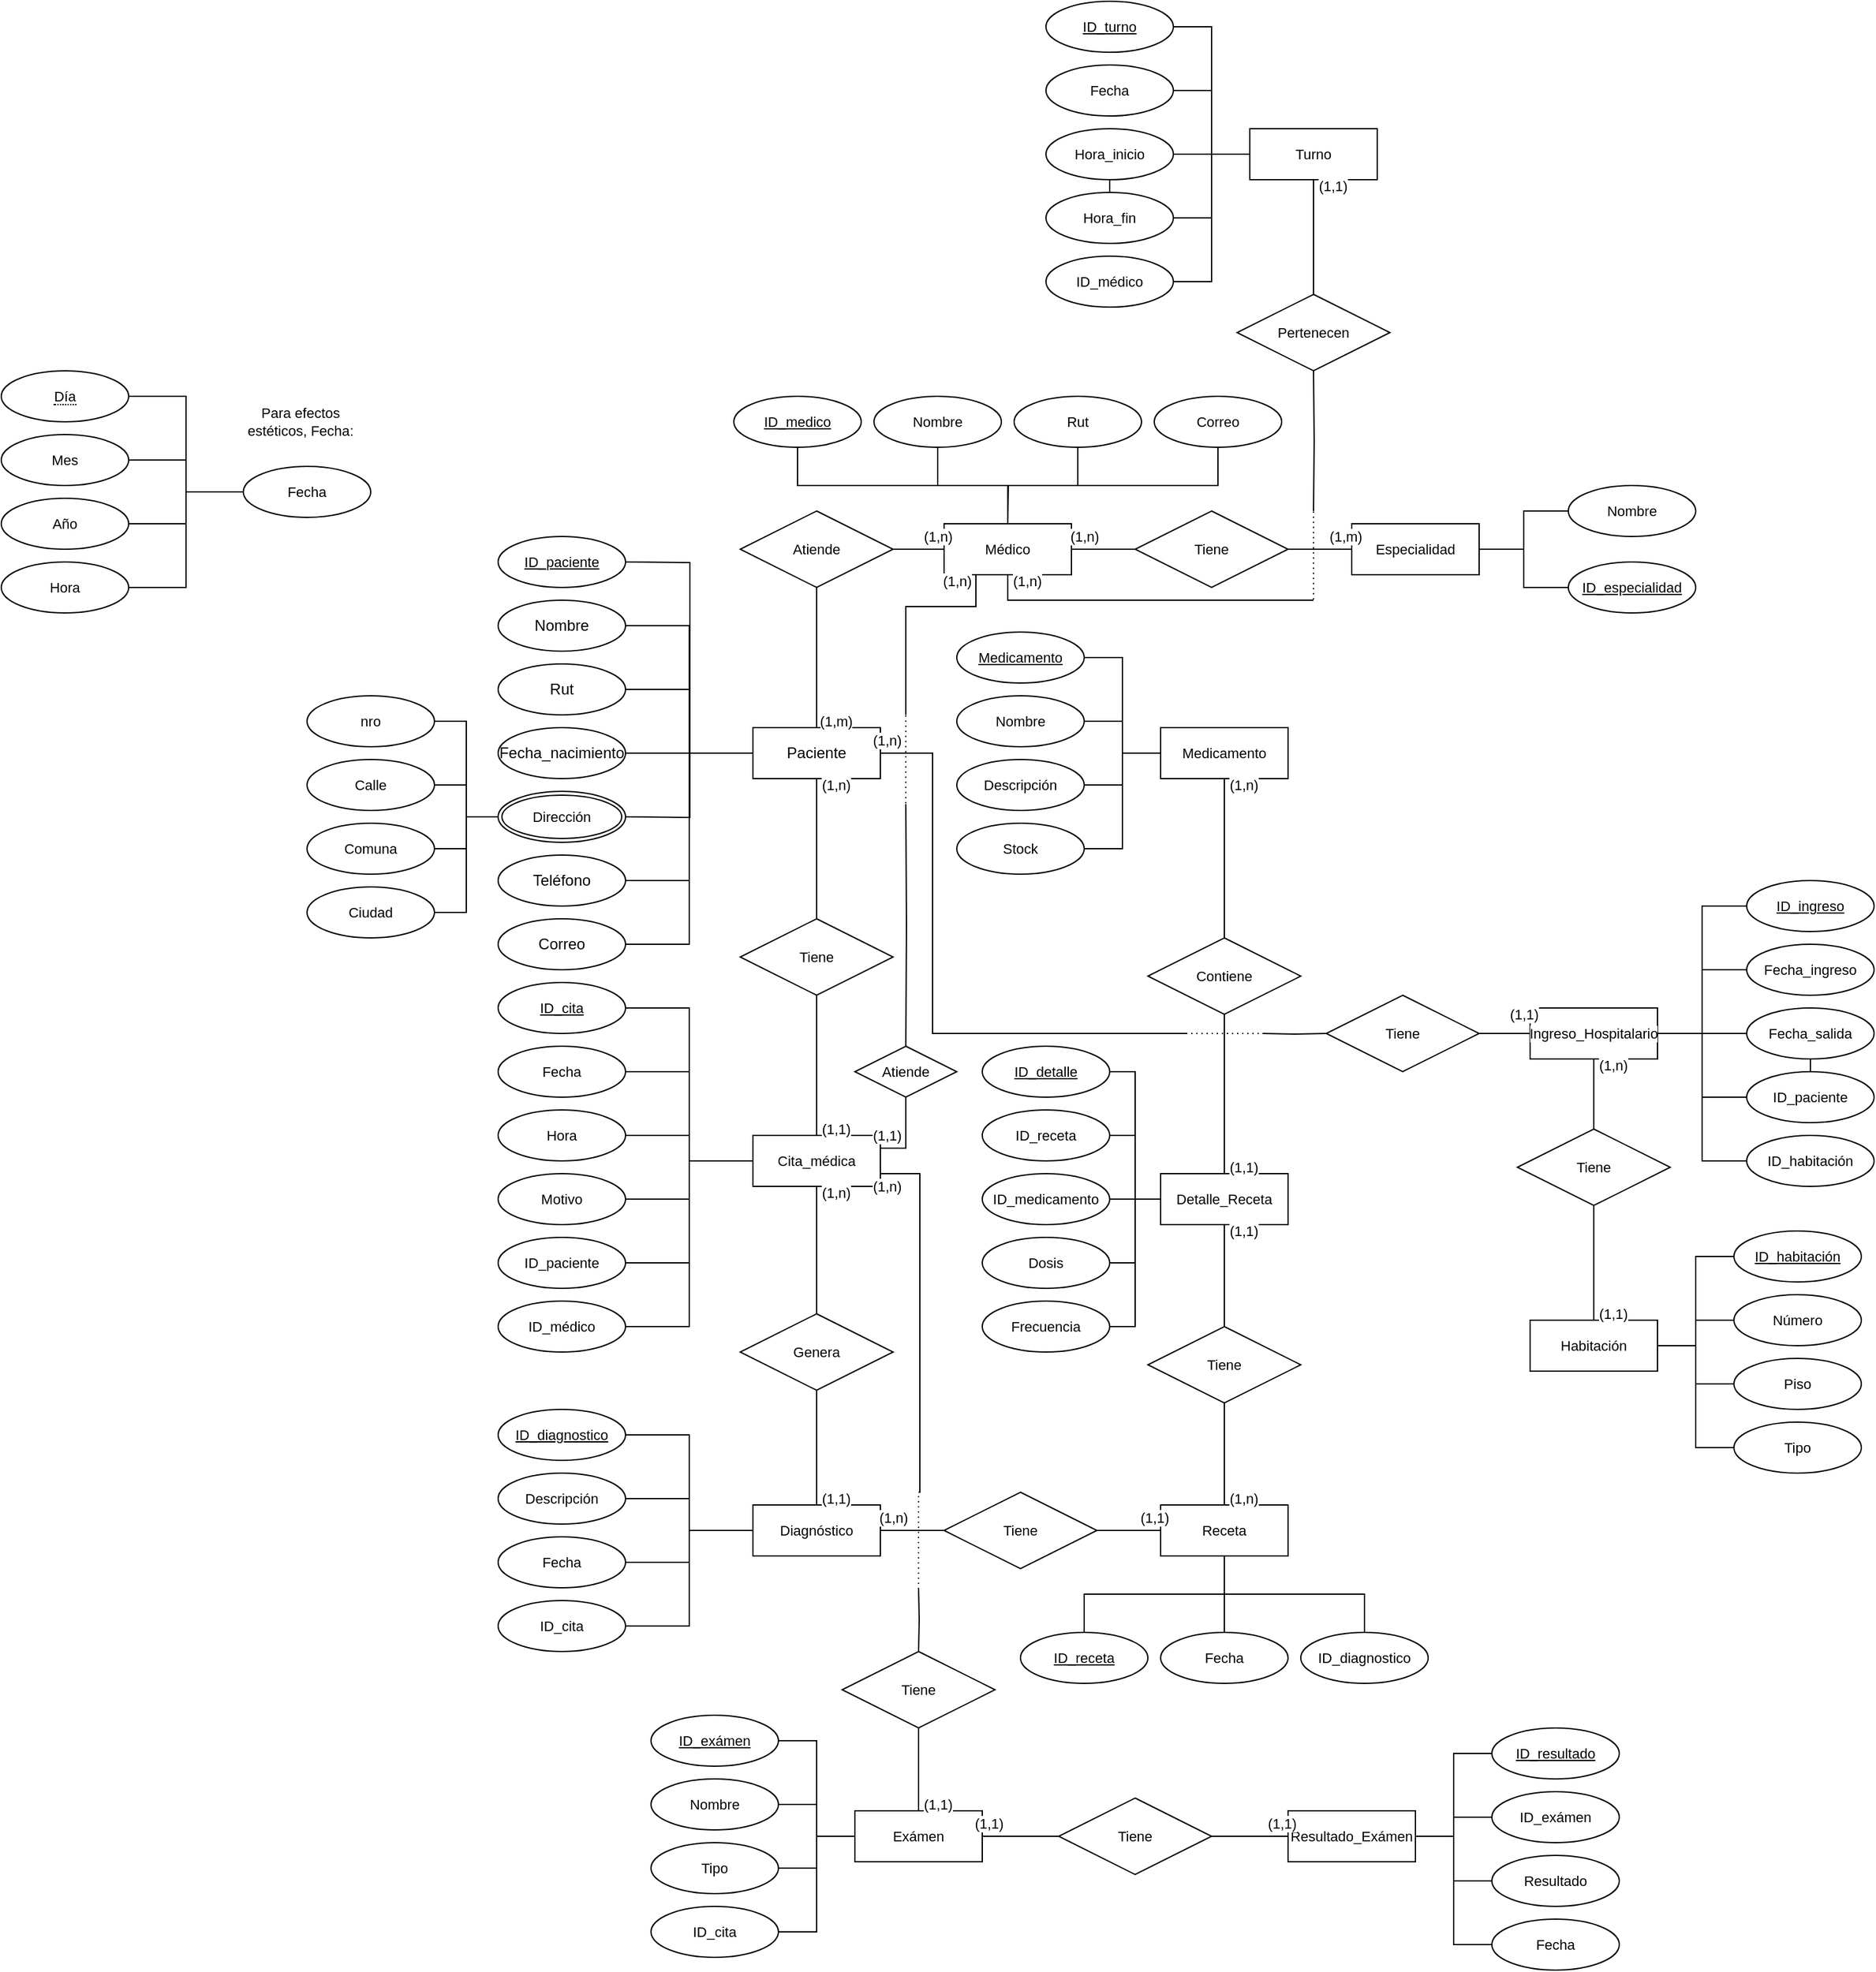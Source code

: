 <mxfile version="27.1.1">
  <diagram id="R2lEEEUBdFMjLlhIrx00" name="Page-1">
    <mxGraphModel dx="4510" dy="2740" grid="1" gridSize="10" guides="1" tooltips="1" connect="1" arrows="1" fold="1" page="1" pageScale="1" pageWidth="850" pageHeight="1100" math="0" shadow="0" extFonts="Permanent Marker^https://fonts.googleapis.com/css?family=Permanent+Marker">
      <root>
        <mxCell id="0" />
        <mxCell id="1" parent="0" />
        <mxCell id="JOEoy0LniI57_HsHXzFs-50" style="edgeStyle=orthogonalEdgeStyle;shape=connector;rounded=0;orthogonalLoop=1;jettySize=auto;html=1;exitX=0.5;exitY=1;exitDx=0;exitDy=0;strokeColor=default;align=center;verticalAlign=middle;fontFamily=Helvetica;fontSize=11;fontColor=default;labelBackgroundColor=default;startFill=0;endArrow=none;" edge="1" parent="1" source="JOEoy0LniI57_HsHXzFs-1">
          <mxGeometry relative="1" as="geometry">
            <mxPoint x="300" y="370" as="targetPoint" />
          </mxGeometry>
        </mxCell>
        <mxCell id="JOEoy0LniI57_HsHXzFs-177" style="edgeStyle=orthogonalEdgeStyle;shape=connector;rounded=0;orthogonalLoop=1;jettySize=auto;html=1;exitX=1;exitY=0.5;exitDx=0;exitDy=0;strokeColor=default;align=center;verticalAlign=middle;fontFamily=Helvetica;fontSize=11;fontColor=default;labelBackgroundColor=default;startFill=0;endArrow=none;" edge="1" parent="1" source="JOEoy0LniI57_HsHXzFs-1">
          <mxGeometry relative="1" as="geometry">
            <mxPoint x="590" y="500" as="targetPoint" />
            <Array as="points">
              <mxPoint x="391" y="280" />
              <mxPoint x="391" y="500" />
            </Array>
          </mxGeometry>
        </mxCell>
        <mxCell id="JOEoy0LniI57_HsHXzFs-1" value="Paciente" style="whiteSpace=wrap;html=1;align=center;" vertex="1" parent="1">
          <mxGeometry x="250" y="260" width="100" height="40" as="geometry" />
        </mxCell>
        <mxCell id="JOEoy0LniI57_HsHXzFs-9" style="edgeStyle=orthogonalEdgeStyle;rounded=0;orthogonalLoop=1;jettySize=auto;html=1;exitX=1;exitY=0.5;exitDx=0;exitDy=0;entryX=0;entryY=0.5;entryDx=0;entryDy=0;endArrow=none;startFill=0;" edge="1" parent="1" target="JOEoy0LniI57_HsHXzFs-1">
          <mxGeometry relative="1" as="geometry">
            <mxPoint x="150" y="130" as="sourcePoint" />
          </mxGeometry>
        </mxCell>
        <mxCell id="JOEoy0LniI57_HsHXzFs-10" style="edgeStyle=orthogonalEdgeStyle;rounded=0;orthogonalLoop=1;jettySize=auto;html=1;exitX=1;exitY=0.5;exitDx=0;exitDy=0;entryX=0;entryY=0.5;entryDx=0;entryDy=0;endArrow=none;startFill=0;" edge="1" parent="1" source="JOEoy0LniI57_HsHXzFs-3" target="JOEoy0LniI57_HsHXzFs-1">
          <mxGeometry relative="1" as="geometry" />
        </mxCell>
        <mxCell id="JOEoy0LniI57_HsHXzFs-3" value="Nombre" style="ellipse;whiteSpace=wrap;html=1;align=center;" vertex="1" parent="1">
          <mxGeometry x="50" y="160" width="100" height="40" as="geometry" />
        </mxCell>
        <mxCell id="JOEoy0LniI57_HsHXzFs-11" style="edgeStyle=orthogonalEdgeStyle;shape=connector;rounded=0;orthogonalLoop=1;jettySize=auto;html=1;exitX=1;exitY=0.5;exitDx=0;exitDy=0;entryX=0;entryY=0.5;entryDx=0;entryDy=0;strokeColor=default;align=center;verticalAlign=middle;fontFamily=Helvetica;fontSize=11;fontColor=default;labelBackgroundColor=default;startFill=0;endArrow=none;" edge="1" parent="1" source="JOEoy0LniI57_HsHXzFs-4" target="JOEoy0LniI57_HsHXzFs-1">
          <mxGeometry relative="1" as="geometry" />
        </mxCell>
        <mxCell id="JOEoy0LniI57_HsHXzFs-4" value="Rut" style="ellipse;whiteSpace=wrap;html=1;align=center;" vertex="1" parent="1">
          <mxGeometry x="50" y="210" width="100" height="40" as="geometry" />
        </mxCell>
        <mxCell id="JOEoy0LniI57_HsHXzFs-12" value="" style="edgeStyle=orthogonalEdgeStyle;shape=connector;rounded=0;orthogonalLoop=1;jettySize=auto;html=1;strokeColor=default;align=center;verticalAlign=middle;fontFamily=Helvetica;fontSize=11;fontColor=default;labelBackgroundColor=default;startFill=0;endArrow=none;" edge="1" parent="1" source="JOEoy0LniI57_HsHXzFs-5" target="JOEoy0LniI57_HsHXzFs-1">
          <mxGeometry relative="1" as="geometry" />
        </mxCell>
        <mxCell id="JOEoy0LniI57_HsHXzFs-5" value="Fecha_nacimiento" style="ellipse;whiteSpace=wrap;html=1;align=center;" vertex="1" parent="1">
          <mxGeometry x="50" y="260" width="100" height="40" as="geometry" />
        </mxCell>
        <mxCell id="JOEoy0LniI57_HsHXzFs-14" style="edgeStyle=orthogonalEdgeStyle;shape=connector;rounded=0;orthogonalLoop=1;jettySize=auto;html=1;exitX=1;exitY=0.5;exitDx=0;exitDy=0;entryX=0;entryY=0.5;entryDx=0;entryDy=0;strokeColor=default;align=center;verticalAlign=middle;fontFamily=Helvetica;fontSize=11;fontColor=default;labelBackgroundColor=default;startFill=0;endArrow=none;" edge="1" parent="1" target="JOEoy0LniI57_HsHXzFs-1">
          <mxGeometry relative="1" as="geometry">
            <mxPoint x="150" y="330" as="sourcePoint" />
          </mxGeometry>
        </mxCell>
        <mxCell id="JOEoy0LniI57_HsHXzFs-15" style="edgeStyle=orthogonalEdgeStyle;shape=connector;rounded=0;orthogonalLoop=1;jettySize=auto;html=1;exitX=1;exitY=0.5;exitDx=0;exitDy=0;entryX=0;entryY=0.5;entryDx=0;entryDy=0;strokeColor=default;align=center;verticalAlign=middle;fontFamily=Helvetica;fontSize=11;fontColor=default;labelBackgroundColor=default;startFill=0;endArrow=none;" edge="1" parent="1" source="JOEoy0LniI57_HsHXzFs-7" target="JOEoy0LniI57_HsHXzFs-1">
          <mxGeometry relative="1" as="geometry" />
        </mxCell>
        <mxCell id="JOEoy0LniI57_HsHXzFs-7" value="Teléfono" style="ellipse;whiteSpace=wrap;html=1;align=center;" vertex="1" parent="1">
          <mxGeometry x="50" y="360" width="100" height="40" as="geometry" />
        </mxCell>
        <mxCell id="JOEoy0LniI57_HsHXzFs-16" style="edgeStyle=orthogonalEdgeStyle;shape=connector;rounded=0;orthogonalLoop=1;jettySize=auto;html=1;exitX=1;exitY=0.5;exitDx=0;exitDy=0;entryX=0;entryY=0.5;entryDx=0;entryDy=0;strokeColor=default;align=center;verticalAlign=middle;fontFamily=Helvetica;fontSize=11;fontColor=default;labelBackgroundColor=default;startFill=0;endArrow=none;" edge="1" parent="1" source="JOEoy0LniI57_HsHXzFs-8" target="JOEoy0LniI57_HsHXzFs-1">
          <mxGeometry relative="1" as="geometry" />
        </mxCell>
        <mxCell id="JOEoy0LniI57_HsHXzFs-8" value="Correo" style="ellipse;whiteSpace=wrap;html=1;align=center;" vertex="1" parent="1">
          <mxGeometry x="50" y="410" width="100" height="40" as="geometry" />
        </mxCell>
        <mxCell id="JOEoy0LniI57_HsHXzFs-17" value="ID_paciente" style="ellipse;whiteSpace=wrap;html=1;align=center;fontStyle=4;fontFamily=Helvetica;fontSize=11;fontColor=default;labelBackgroundColor=default;" vertex="1" parent="1">
          <mxGeometry x="50" y="110" width="100" height="40" as="geometry" />
        </mxCell>
        <mxCell id="JOEoy0LniI57_HsHXzFs-18" value="Dirección" style="ellipse;shape=doubleEllipse;margin=3;whiteSpace=wrap;html=1;align=center;fontFamily=Helvetica;fontSize=11;fontColor=default;labelBackgroundColor=default;" vertex="1" parent="1">
          <mxGeometry x="50" y="310" width="100" height="40" as="geometry" />
        </mxCell>
        <mxCell id="JOEoy0LniI57_HsHXzFs-23" style="edgeStyle=orthogonalEdgeStyle;shape=connector;rounded=0;orthogonalLoop=1;jettySize=auto;html=1;exitX=1;exitY=0.5;exitDx=0;exitDy=0;entryX=0;entryY=0.5;entryDx=0;entryDy=0;strokeColor=default;align=center;verticalAlign=middle;fontFamily=Helvetica;fontSize=11;fontColor=default;labelBackgroundColor=default;startFill=0;endArrow=none;" edge="1" parent="1" source="JOEoy0LniI57_HsHXzFs-19" target="JOEoy0LniI57_HsHXzFs-18">
          <mxGeometry relative="1" as="geometry" />
        </mxCell>
        <mxCell id="JOEoy0LniI57_HsHXzFs-19" value="nro" style="ellipse;whiteSpace=wrap;html=1;align=center;fontFamily=Helvetica;fontSize=11;fontColor=default;labelBackgroundColor=default;" vertex="1" parent="1">
          <mxGeometry x="-100" y="235" width="100" height="40" as="geometry" />
        </mxCell>
        <mxCell id="JOEoy0LniI57_HsHXzFs-24" style="edgeStyle=orthogonalEdgeStyle;shape=connector;rounded=0;orthogonalLoop=1;jettySize=auto;html=1;exitX=1;exitY=0.5;exitDx=0;exitDy=0;entryX=0;entryY=0.5;entryDx=0;entryDy=0;strokeColor=default;align=center;verticalAlign=middle;fontFamily=Helvetica;fontSize=11;fontColor=default;labelBackgroundColor=default;startFill=0;endArrow=none;" edge="1" parent="1" source="JOEoy0LniI57_HsHXzFs-20" target="JOEoy0LniI57_HsHXzFs-18">
          <mxGeometry relative="1" as="geometry" />
        </mxCell>
        <mxCell id="JOEoy0LniI57_HsHXzFs-20" value="Calle" style="ellipse;whiteSpace=wrap;html=1;align=center;fontFamily=Helvetica;fontSize=11;fontColor=default;labelBackgroundColor=default;" vertex="1" parent="1">
          <mxGeometry x="-100" y="285" width="100" height="40" as="geometry" />
        </mxCell>
        <mxCell id="JOEoy0LniI57_HsHXzFs-25" style="edgeStyle=orthogonalEdgeStyle;shape=connector;rounded=0;orthogonalLoop=1;jettySize=auto;html=1;exitX=1;exitY=0.5;exitDx=0;exitDy=0;entryX=0;entryY=0.5;entryDx=0;entryDy=0;strokeColor=default;align=center;verticalAlign=middle;fontFamily=Helvetica;fontSize=11;fontColor=default;labelBackgroundColor=default;startFill=0;endArrow=none;" edge="1" parent="1" source="JOEoy0LniI57_HsHXzFs-21" target="JOEoy0LniI57_HsHXzFs-18">
          <mxGeometry relative="1" as="geometry" />
        </mxCell>
        <mxCell id="JOEoy0LniI57_HsHXzFs-21" value="Comuna" style="ellipse;whiteSpace=wrap;html=1;align=center;fontFamily=Helvetica;fontSize=11;fontColor=default;labelBackgroundColor=default;" vertex="1" parent="1">
          <mxGeometry x="-100" y="335" width="100" height="40" as="geometry" />
        </mxCell>
        <mxCell id="JOEoy0LniI57_HsHXzFs-26" style="edgeStyle=orthogonalEdgeStyle;shape=connector;rounded=0;orthogonalLoop=1;jettySize=auto;html=1;exitX=1;exitY=0.5;exitDx=0;exitDy=0;entryX=0;entryY=0.5;entryDx=0;entryDy=0;strokeColor=default;align=center;verticalAlign=middle;fontFamily=Helvetica;fontSize=11;fontColor=default;labelBackgroundColor=default;startFill=0;endArrow=none;" edge="1" parent="1" source="JOEoy0LniI57_HsHXzFs-22" target="JOEoy0LniI57_HsHXzFs-18">
          <mxGeometry relative="1" as="geometry" />
        </mxCell>
        <mxCell id="JOEoy0LniI57_HsHXzFs-22" value="Ciudad" style="ellipse;whiteSpace=wrap;html=1;align=center;fontFamily=Helvetica;fontSize=11;fontColor=default;labelBackgroundColor=default;" vertex="1" parent="1">
          <mxGeometry x="-100" y="385" width="100" height="40" as="geometry" />
        </mxCell>
        <mxCell id="JOEoy0LniI57_HsHXzFs-38" style="edgeStyle=orthogonalEdgeStyle;shape=connector;rounded=0;orthogonalLoop=1;jettySize=auto;html=1;exitX=1;exitY=0.5;exitDx=0;exitDy=0;entryX=0;entryY=0.5;entryDx=0;entryDy=0;strokeColor=default;align=center;verticalAlign=middle;fontFamily=Helvetica;fontSize=11;fontColor=default;labelBackgroundColor=default;startFill=0;endArrow=none;" edge="1" parent="1" source="JOEoy0LniI57_HsHXzFs-27" target="JOEoy0LniI57_HsHXzFs-28">
          <mxGeometry relative="1" as="geometry" />
        </mxCell>
        <mxCell id="JOEoy0LniI57_HsHXzFs-209" style="edgeStyle=orthogonalEdgeStyle;shape=connector;rounded=0;orthogonalLoop=1;jettySize=auto;html=1;exitX=0.5;exitY=1;exitDx=0;exitDy=0;strokeColor=default;align=center;verticalAlign=middle;fontFamily=Helvetica;fontSize=11;fontColor=default;labelBackgroundColor=default;startFill=0;endArrow=none;" edge="1" parent="1" source="JOEoy0LniI57_HsHXzFs-27">
          <mxGeometry relative="1" as="geometry">
            <mxPoint x="690" y="160" as="targetPoint" />
            <Array as="points">
              <mxPoint x="450" y="160" />
              <mxPoint x="690" y="160" />
            </Array>
          </mxGeometry>
        </mxCell>
        <mxCell id="JOEoy0LniI57_HsHXzFs-341" style="edgeStyle=orthogonalEdgeStyle;shape=connector;rounded=0;orthogonalLoop=1;jettySize=auto;html=1;exitX=0.25;exitY=1;exitDx=0;exitDy=0;strokeColor=default;align=center;verticalAlign=middle;fontFamily=Helvetica;fontSize=11;fontColor=default;labelBackgroundColor=default;startFill=0;endArrow=none;" edge="1" parent="1" source="JOEoy0LniI57_HsHXzFs-27">
          <mxGeometry relative="1" as="geometry">
            <mxPoint x="370" y="250" as="targetPoint" />
            <Array as="points">
              <mxPoint x="425" y="165" />
              <mxPoint x="370" y="165" />
            </Array>
          </mxGeometry>
        </mxCell>
        <mxCell id="JOEoy0LniI57_HsHXzFs-27" value="Médico" style="whiteSpace=wrap;html=1;align=center;fontFamily=Helvetica;fontSize=11;fontColor=default;labelBackgroundColor=default;" vertex="1" parent="1">
          <mxGeometry x="400" y="100" width="100" height="40" as="geometry" />
        </mxCell>
        <mxCell id="JOEoy0LniI57_HsHXzFs-39" style="edgeStyle=orthogonalEdgeStyle;shape=connector;rounded=0;orthogonalLoop=1;jettySize=auto;html=1;exitX=1;exitY=0.5;exitDx=0;exitDy=0;entryX=0;entryY=0.5;entryDx=0;entryDy=0;strokeColor=default;align=center;verticalAlign=middle;fontFamily=Helvetica;fontSize=11;fontColor=default;labelBackgroundColor=default;startFill=0;endArrow=none;" edge="1" parent="1" source="JOEoy0LniI57_HsHXzFs-28" target="JOEoy0LniI57_HsHXzFs-29">
          <mxGeometry relative="1" as="geometry" />
        </mxCell>
        <mxCell id="JOEoy0LniI57_HsHXzFs-28" value="Tiene" style="shape=rhombus;perimeter=rhombusPerimeter;whiteSpace=wrap;html=1;align=center;fontFamily=Helvetica;fontSize=11;fontColor=default;labelBackgroundColor=default;" vertex="1" parent="1">
          <mxGeometry x="550" y="90" width="120" height="60" as="geometry" />
        </mxCell>
        <mxCell id="JOEoy0LniI57_HsHXzFs-29" value="Especialidad" style="whiteSpace=wrap;html=1;align=center;fontFamily=Helvetica;fontSize=11;fontColor=default;labelBackgroundColor=default;" vertex="1" parent="1">
          <mxGeometry x="720" y="100" width="100" height="40" as="geometry" />
        </mxCell>
        <mxCell id="JOEoy0LniI57_HsHXzFs-31" style="edgeStyle=orthogonalEdgeStyle;shape=connector;rounded=0;orthogonalLoop=1;jettySize=auto;html=1;exitX=0.5;exitY=1;exitDx=0;exitDy=0;entryX=0.5;entryY=0;entryDx=0;entryDy=0;strokeColor=default;align=center;verticalAlign=middle;fontFamily=Helvetica;fontSize=11;fontColor=default;labelBackgroundColor=default;startFill=0;endArrow=none;" edge="1" parent="1" source="JOEoy0LniI57_HsHXzFs-30" target="JOEoy0LniI57_HsHXzFs-27">
          <mxGeometry relative="1" as="geometry" />
        </mxCell>
        <mxCell id="JOEoy0LniI57_HsHXzFs-30" value="Rut" style="ellipse;whiteSpace=wrap;html=1;align=center;fontFamily=Helvetica;fontSize=11;fontColor=default;labelBackgroundColor=default;" vertex="1" parent="1">
          <mxGeometry x="455" width="100" height="40" as="geometry" />
        </mxCell>
        <mxCell id="JOEoy0LniI57_HsHXzFs-33" style="edgeStyle=orthogonalEdgeStyle;shape=connector;rounded=0;orthogonalLoop=1;jettySize=auto;html=1;exitX=0.5;exitY=1;exitDx=0;exitDy=0;strokeColor=default;align=center;verticalAlign=middle;fontFamily=Helvetica;fontSize=11;fontColor=default;labelBackgroundColor=default;startFill=0;endArrow=none;" edge="1" parent="1" source="JOEoy0LniI57_HsHXzFs-32" target="JOEoy0LniI57_HsHXzFs-27">
          <mxGeometry relative="1" as="geometry" />
        </mxCell>
        <mxCell id="JOEoy0LniI57_HsHXzFs-32" value="Nombre" style="ellipse;whiteSpace=wrap;html=1;align=center;fontFamily=Helvetica;fontSize=11;fontColor=default;labelBackgroundColor=default;" vertex="1" parent="1">
          <mxGeometry x="345" width="100" height="40" as="geometry" />
        </mxCell>
        <mxCell id="JOEoy0LniI57_HsHXzFs-35" style="edgeStyle=orthogonalEdgeStyle;shape=connector;rounded=0;orthogonalLoop=1;jettySize=auto;html=1;exitX=0.5;exitY=1;exitDx=0;exitDy=0;entryX=0.5;entryY=0;entryDx=0;entryDy=0;strokeColor=default;align=center;verticalAlign=middle;fontFamily=Helvetica;fontSize=11;fontColor=default;labelBackgroundColor=default;startFill=0;endArrow=none;" edge="1" parent="1" source="JOEoy0LniI57_HsHXzFs-34" target="JOEoy0LniI57_HsHXzFs-27">
          <mxGeometry relative="1" as="geometry" />
        </mxCell>
        <mxCell id="JOEoy0LniI57_HsHXzFs-34" value="ID_medico" style="ellipse;whiteSpace=wrap;html=1;align=center;fontStyle=4;fontFamily=Helvetica;fontSize=11;fontColor=default;labelBackgroundColor=default;" vertex="1" parent="1">
          <mxGeometry x="235" width="100" height="40" as="geometry" />
        </mxCell>
        <mxCell id="JOEoy0LniI57_HsHXzFs-37" style="edgeStyle=orthogonalEdgeStyle;shape=connector;rounded=0;orthogonalLoop=1;jettySize=auto;html=1;exitX=0.5;exitY=1;exitDx=0;exitDy=0;strokeColor=default;align=center;verticalAlign=middle;fontFamily=Helvetica;fontSize=11;fontColor=default;labelBackgroundColor=default;startFill=0;endArrow=none;" edge="1" parent="1" source="JOEoy0LniI57_HsHXzFs-36">
          <mxGeometry relative="1" as="geometry">
            <mxPoint x="450" y="100" as="targetPoint" />
          </mxGeometry>
        </mxCell>
        <mxCell id="JOEoy0LniI57_HsHXzFs-36" value="Correo" style="ellipse;whiteSpace=wrap;html=1;align=center;fontFamily=Helvetica;fontSize=11;fontColor=default;labelBackgroundColor=default;" vertex="1" parent="1">
          <mxGeometry x="565" width="100" height="40" as="geometry" />
        </mxCell>
        <mxCell id="JOEoy0LniI57_HsHXzFs-42" value="" style="edgeStyle=orthogonalEdgeStyle;shape=connector;rounded=0;orthogonalLoop=1;jettySize=auto;html=1;strokeColor=default;align=center;verticalAlign=middle;fontFamily=Helvetica;fontSize=11;fontColor=default;labelBackgroundColor=default;startFill=0;endArrow=none;" edge="1" parent="1" source="JOEoy0LniI57_HsHXzFs-40" target="JOEoy0LniI57_HsHXzFs-29">
          <mxGeometry relative="1" as="geometry" />
        </mxCell>
        <mxCell id="JOEoy0LniI57_HsHXzFs-44" value="" style="edgeStyle=orthogonalEdgeStyle;shape=connector;rounded=0;orthogonalLoop=1;jettySize=auto;html=1;strokeColor=default;align=center;verticalAlign=middle;fontFamily=Helvetica;fontSize=11;fontColor=default;labelBackgroundColor=default;startFill=0;endArrow=none;" edge="1" parent="1" source="JOEoy0LniI57_HsHXzFs-40" target="JOEoy0LniI57_HsHXzFs-29">
          <mxGeometry relative="1" as="geometry" />
        </mxCell>
        <mxCell id="JOEoy0LniI57_HsHXzFs-40" value="Nombre" style="ellipse;whiteSpace=wrap;html=1;align=center;fontFamily=Helvetica;fontSize=11;fontColor=default;labelBackgroundColor=default;" vertex="1" parent="1">
          <mxGeometry x="890" y="70" width="100" height="40" as="geometry" />
        </mxCell>
        <mxCell id="JOEoy0LniI57_HsHXzFs-45" value="" style="edgeStyle=orthogonalEdgeStyle;shape=connector;rounded=0;orthogonalLoop=1;jettySize=auto;html=1;strokeColor=default;align=center;verticalAlign=middle;fontFamily=Helvetica;fontSize=11;fontColor=default;labelBackgroundColor=default;startFill=0;endArrow=none;" edge="1" parent="1" source="JOEoy0LniI57_HsHXzFs-43" target="JOEoy0LniI57_HsHXzFs-29">
          <mxGeometry relative="1" as="geometry" />
        </mxCell>
        <mxCell id="JOEoy0LniI57_HsHXzFs-43" value="ID_especialidad" style="ellipse;whiteSpace=wrap;html=1;align=center;fontStyle=4;fontFamily=Helvetica;fontSize=11;fontColor=default;labelBackgroundColor=default;" vertex="1" parent="1">
          <mxGeometry x="890" y="130" width="100" height="40" as="geometry" />
        </mxCell>
        <mxCell id="JOEoy0LniI57_HsHXzFs-47" value="" style="edgeStyle=orthogonalEdgeStyle;shape=connector;rounded=0;orthogonalLoop=1;jettySize=auto;html=1;strokeColor=default;align=center;verticalAlign=middle;fontFamily=Helvetica;fontSize=11;fontColor=default;labelBackgroundColor=default;startFill=0;endArrow=none;" edge="1" parent="1" source="JOEoy0LniI57_HsHXzFs-46" target="JOEoy0LniI57_HsHXzFs-27">
          <mxGeometry relative="1" as="geometry" />
        </mxCell>
        <mxCell id="JOEoy0LniI57_HsHXzFs-48" value="" style="edgeStyle=orthogonalEdgeStyle;shape=connector;rounded=0;orthogonalLoop=1;jettySize=auto;html=1;strokeColor=default;align=center;verticalAlign=middle;fontFamily=Helvetica;fontSize=11;fontColor=default;labelBackgroundColor=default;startFill=0;endArrow=none;" edge="1" parent="1" source="JOEoy0LniI57_HsHXzFs-46" target="JOEoy0LniI57_HsHXzFs-1">
          <mxGeometry relative="1" as="geometry" />
        </mxCell>
        <mxCell id="JOEoy0LniI57_HsHXzFs-46" value="Atiende" style="shape=rhombus;perimeter=rhombusPerimeter;whiteSpace=wrap;html=1;align=center;fontFamily=Helvetica;fontSize=11;fontColor=default;labelBackgroundColor=default;" vertex="1" parent="1">
          <mxGeometry x="240" y="90" width="120" height="60" as="geometry" />
        </mxCell>
        <mxCell id="JOEoy0LniI57_HsHXzFs-53" value="" style="edgeStyle=orthogonalEdgeStyle;shape=connector;rounded=0;orthogonalLoop=1;jettySize=auto;html=1;strokeColor=default;align=center;verticalAlign=middle;fontFamily=Helvetica;fontSize=11;fontColor=default;labelBackgroundColor=default;startFill=0;endArrow=none;" edge="1" parent="1" source="JOEoy0LniI57_HsHXzFs-49" target="JOEoy0LniI57_HsHXzFs-51">
          <mxGeometry relative="1" as="geometry" />
        </mxCell>
        <mxCell id="JOEoy0LniI57_HsHXzFs-225" style="edgeStyle=orthogonalEdgeStyle;shape=connector;rounded=0;orthogonalLoop=1;jettySize=auto;html=1;exitX=1;exitY=0.5;exitDx=0;exitDy=0;strokeColor=default;align=center;verticalAlign=middle;fontFamily=Helvetica;fontSize=11;fontColor=default;labelBackgroundColor=default;startFill=0;endArrow=none;" edge="1" parent="1" source="JOEoy0LniI57_HsHXzFs-49">
          <mxGeometry relative="1" as="geometry">
            <mxPoint x="380" y="860" as="targetPoint" />
            <Array as="points">
              <mxPoint x="350" y="610" />
              <mxPoint x="381" y="610" />
              <mxPoint x="381" y="860" />
            </Array>
          </mxGeometry>
        </mxCell>
        <mxCell id="JOEoy0LniI57_HsHXzFs-49" value="Cita_médica" style="whiteSpace=wrap;html=1;align=center;fontFamily=Helvetica;fontSize=11;fontColor=default;labelBackgroundColor=default;" vertex="1" parent="1">
          <mxGeometry x="250" y="580" width="100" height="40" as="geometry" />
        </mxCell>
        <mxCell id="JOEoy0LniI57_HsHXzFs-52" value="" style="edgeStyle=orthogonalEdgeStyle;shape=connector;rounded=0;orthogonalLoop=1;jettySize=auto;html=1;strokeColor=default;align=center;verticalAlign=middle;fontFamily=Helvetica;fontSize=11;fontColor=default;labelBackgroundColor=default;startFill=0;endArrow=none;" edge="1" parent="1" source="JOEoy0LniI57_HsHXzFs-51" target="JOEoy0LniI57_HsHXzFs-1">
          <mxGeometry relative="1" as="geometry" />
        </mxCell>
        <mxCell id="JOEoy0LniI57_HsHXzFs-51" value="Tiene" style="shape=rhombus;perimeter=rhombusPerimeter;whiteSpace=wrap;html=1;align=center;fontFamily=Helvetica;fontSize=11;fontColor=default;labelBackgroundColor=default;" vertex="1" parent="1">
          <mxGeometry x="240" y="410" width="120" height="60" as="geometry" />
        </mxCell>
        <mxCell id="JOEoy0LniI57_HsHXzFs-63" style="edgeStyle=orthogonalEdgeStyle;shape=connector;rounded=0;orthogonalLoop=1;jettySize=auto;html=1;exitX=1;exitY=0.5;exitDx=0;exitDy=0;entryX=0;entryY=0.5;entryDx=0;entryDy=0;strokeColor=default;align=center;verticalAlign=middle;fontFamily=Helvetica;fontSize=11;fontColor=default;labelBackgroundColor=default;startFill=0;endArrow=none;" edge="1" parent="1" source="JOEoy0LniI57_HsHXzFs-54" target="JOEoy0LniI57_HsHXzFs-49">
          <mxGeometry relative="1" as="geometry" />
        </mxCell>
        <mxCell id="JOEoy0LniI57_HsHXzFs-54" value="Fecha" style="ellipse;whiteSpace=wrap;html=1;align=center;fontFamily=Helvetica;fontSize=11;fontColor=default;labelBackgroundColor=default;" vertex="1" parent="1">
          <mxGeometry x="50" y="510" width="100" height="40" as="geometry" />
        </mxCell>
        <mxCell id="JOEoy0LniI57_HsHXzFs-62" style="edgeStyle=orthogonalEdgeStyle;shape=connector;rounded=0;orthogonalLoop=1;jettySize=auto;html=1;exitX=1;exitY=0.5;exitDx=0;exitDy=0;entryX=0;entryY=0.5;entryDx=0;entryDy=0;strokeColor=default;align=center;verticalAlign=middle;fontFamily=Helvetica;fontSize=11;fontColor=default;labelBackgroundColor=default;startFill=0;endArrow=none;" edge="1" parent="1" source="JOEoy0LniI57_HsHXzFs-55" target="JOEoy0LniI57_HsHXzFs-49">
          <mxGeometry relative="1" as="geometry" />
        </mxCell>
        <mxCell id="JOEoy0LniI57_HsHXzFs-55" value="ID_cita" style="ellipse;whiteSpace=wrap;html=1;align=center;fontStyle=4;fontFamily=Helvetica;fontSize=11;fontColor=default;labelBackgroundColor=default;" vertex="1" parent="1">
          <mxGeometry x="50" y="460" width="100" height="40" as="geometry" />
        </mxCell>
        <mxCell id="JOEoy0LniI57_HsHXzFs-64" style="edgeStyle=orthogonalEdgeStyle;shape=connector;rounded=0;orthogonalLoop=1;jettySize=auto;html=1;exitX=1;exitY=0.5;exitDx=0;exitDy=0;entryX=0;entryY=0.5;entryDx=0;entryDy=0;strokeColor=default;align=center;verticalAlign=middle;fontFamily=Helvetica;fontSize=11;fontColor=default;labelBackgroundColor=default;startFill=0;endArrow=none;" edge="1" parent="1" source="JOEoy0LniI57_HsHXzFs-58" target="JOEoy0LniI57_HsHXzFs-49">
          <mxGeometry relative="1" as="geometry" />
        </mxCell>
        <mxCell id="JOEoy0LniI57_HsHXzFs-58" value="Hora" style="ellipse;whiteSpace=wrap;html=1;align=center;fontFamily=Helvetica;fontSize=11;fontColor=default;labelBackgroundColor=default;" vertex="1" parent="1">
          <mxGeometry x="50" y="560" width="100" height="40" as="geometry" />
        </mxCell>
        <mxCell id="JOEoy0LniI57_HsHXzFs-65" style="edgeStyle=orthogonalEdgeStyle;shape=connector;rounded=0;orthogonalLoop=1;jettySize=auto;html=1;exitX=1;exitY=0.5;exitDx=0;exitDy=0;entryX=0;entryY=0.5;entryDx=0;entryDy=0;strokeColor=default;align=center;verticalAlign=middle;fontFamily=Helvetica;fontSize=11;fontColor=default;labelBackgroundColor=default;startFill=0;endArrow=none;" edge="1" parent="1" source="JOEoy0LniI57_HsHXzFs-59" target="JOEoy0LniI57_HsHXzFs-49">
          <mxGeometry relative="1" as="geometry" />
        </mxCell>
        <mxCell id="JOEoy0LniI57_HsHXzFs-59" value="Motivo" style="ellipse;whiteSpace=wrap;html=1;align=center;fontFamily=Helvetica;fontSize=11;fontColor=default;labelBackgroundColor=default;" vertex="1" parent="1">
          <mxGeometry x="50" y="610" width="100" height="40" as="geometry" />
        </mxCell>
        <mxCell id="JOEoy0LniI57_HsHXzFs-66" style="edgeStyle=orthogonalEdgeStyle;shape=connector;rounded=0;orthogonalLoop=1;jettySize=auto;html=1;exitX=1;exitY=0.5;exitDx=0;exitDy=0;entryX=0;entryY=0.5;entryDx=0;entryDy=0;strokeColor=default;align=center;verticalAlign=middle;fontFamily=Helvetica;fontSize=11;fontColor=default;labelBackgroundColor=default;startFill=0;endArrow=none;" edge="1" parent="1" source="JOEoy0LniI57_HsHXzFs-60" target="JOEoy0LniI57_HsHXzFs-49">
          <mxGeometry relative="1" as="geometry" />
        </mxCell>
        <mxCell id="JOEoy0LniI57_HsHXzFs-60" value="ID_paciente" style="ellipse;whiteSpace=wrap;html=1;align=center;fontFamily=Helvetica;fontSize=11;fontColor=default;labelBackgroundColor=default;" vertex="1" parent="1">
          <mxGeometry x="50" y="660" width="100" height="40" as="geometry" />
        </mxCell>
        <mxCell id="JOEoy0LniI57_HsHXzFs-67" style="edgeStyle=orthogonalEdgeStyle;shape=connector;rounded=0;orthogonalLoop=1;jettySize=auto;html=1;exitX=1;exitY=0.5;exitDx=0;exitDy=0;entryX=0;entryY=0.5;entryDx=0;entryDy=0;strokeColor=default;align=center;verticalAlign=middle;fontFamily=Helvetica;fontSize=11;fontColor=default;labelBackgroundColor=default;startFill=0;endArrow=none;" edge="1" parent="1" source="JOEoy0LniI57_HsHXzFs-61" target="JOEoy0LniI57_HsHXzFs-49">
          <mxGeometry relative="1" as="geometry" />
        </mxCell>
        <mxCell id="JOEoy0LniI57_HsHXzFs-61" value="ID_médico" style="ellipse;whiteSpace=wrap;html=1;align=center;fontFamily=Helvetica;fontSize=11;fontColor=default;labelBackgroundColor=default;" vertex="1" parent="1">
          <mxGeometry x="50" y="710" width="100" height="40" as="geometry" />
        </mxCell>
        <mxCell id="JOEoy0LniI57_HsHXzFs-143" style="edgeStyle=orthogonalEdgeStyle;shape=connector;rounded=0;orthogonalLoop=1;jettySize=auto;html=1;exitX=1;exitY=0.5;exitDx=0;exitDy=0;entryX=0;entryY=0.5;entryDx=0;entryDy=0;strokeColor=default;align=center;verticalAlign=middle;fontFamily=Helvetica;fontSize=11;fontColor=default;labelBackgroundColor=default;startFill=0;endArrow=none;" edge="1" parent="1" source="JOEoy0LniI57_HsHXzFs-70" target="JOEoy0LniI57_HsHXzFs-138">
          <mxGeometry relative="1" as="geometry" />
        </mxCell>
        <mxCell id="JOEoy0LniI57_HsHXzFs-70" value="Mes" style="ellipse;whiteSpace=wrap;html=1;align=center;fontFamily=Helvetica;fontSize=11;fontColor=default;labelBackgroundColor=default;" vertex="1" parent="1">
          <mxGeometry x="-340" y="30" width="100" height="40" as="geometry" />
        </mxCell>
        <mxCell id="JOEoy0LniI57_HsHXzFs-144" style="edgeStyle=orthogonalEdgeStyle;shape=connector;rounded=0;orthogonalLoop=1;jettySize=auto;html=1;exitX=1;exitY=0.5;exitDx=0;exitDy=0;entryX=0;entryY=0.5;entryDx=0;entryDy=0;strokeColor=default;align=center;verticalAlign=middle;fontFamily=Helvetica;fontSize=11;fontColor=default;labelBackgroundColor=default;startFill=0;endArrow=none;" edge="1" parent="1" source="JOEoy0LniI57_HsHXzFs-71" target="JOEoy0LniI57_HsHXzFs-138">
          <mxGeometry relative="1" as="geometry" />
        </mxCell>
        <mxCell id="JOEoy0LniI57_HsHXzFs-71" value="Año" style="ellipse;whiteSpace=wrap;html=1;align=center;fontFamily=Helvetica;fontSize=11;fontColor=default;labelBackgroundColor=default;" vertex="1" parent="1">
          <mxGeometry x="-340" y="80" width="100" height="40" as="geometry" />
        </mxCell>
        <mxCell id="JOEoy0LniI57_HsHXzFs-145" style="edgeStyle=orthogonalEdgeStyle;shape=connector;rounded=0;orthogonalLoop=1;jettySize=auto;html=1;exitX=1;exitY=0.5;exitDx=0;exitDy=0;entryX=0;entryY=0.5;entryDx=0;entryDy=0;strokeColor=default;align=center;verticalAlign=middle;fontFamily=Helvetica;fontSize=11;fontColor=default;labelBackgroundColor=default;startFill=0;endArrow=none;" edge="1" parent="1" source="JOEoy0LniI57_HsHXzFs-72" target="JOEoy0LniI57_HsHXzFs-138">
          <mxGeometry relative="1" as="geometry" />
        </mxCell>
        <mxCell id="JOEoy0LniI57_HsHXzFs-72" value="Hora" style="ellipse;whiteSpace=wrap;html=1;align=center;fontFamily=Helvetica;fontSize=11;fontColor=default;labelBackgroundColor=default;" vertex="1" parent="1">
          <mxGeometry x="-340" y="130" width="100" height="40" as="geometry" />
        </mxCell>
        <mxCell id="JOEoy0LniI57_HsHXzFs-142" style="edgeStyle=orthogonalEdgeStyle;shape=connector;rounded=0;orthogonalLoop=1;jettySize=auto;html=1;exitX=1;exitY=0.5;exitDx=0;exitDy=0;entryX=0;entryY=0.5;entryDx=0;entryDy=0;strokeColor=default;align=center;verticalAlign=middle;fontFamily=Helvetica;fontSize=11;fontColor=default;labelBackgroundColor=default;startFill=0;endArrow=none;" edge="1" parent="1" source="JOEoy0LniI57_HsHXzFs-78" target="JOEoy0LniI57_HsHXzFs-138">
          <mxGeometry relative="1" as="geometry" />
        </mxCell>
        <mxCell id="JOEoy0LniI57_HsHXzFs-78" value="&lt;span style=&quot;border-bottom: 1px dotted&quot;&gt;Día&lt;/span&gt;" style="ellipse;whiteSpace=wrap;html=1;align=center;fontFamily=Helvetica;fontSize=11;fontColor=default;labelBackgroundColor=default;" vertex="1" parent="1">
          <mxGeometry x="-340" y="-20" width="100" height="40" as="geometry" />
        </mxCell>
        <mxCell id="JOEoy0LniI57_HsHXzFs-103" value="" style="edgeStyle=orthogonalEdgeStyle;shape=connector;rounded=0;orthogonalLoop=1;jettySize=auto;html=1;strokeColor=default;align=center;verticalAlign=middle;fontFamily=Helvetica;fontSize=11;fontColor=default;labelBackgroundColor=default;startFill=0;endArrow=none;" edge="1" parent="1" source="JOEoy0LniI57_HsHXzFs-80" target="JOEoy0LniI57_HsHXzFs-102">
          <mxGeometry relative="1" as="geometry" />
        </mxCell>
        <mxCell id="JOEoy0LniI57_HsHXzFs-80" value="Diagnóstico" style="whiteSpace=wrap;html=1;align=center;fontFamily=Helvetica;fontSize=11;fontColor=default;labelBackgroundColor=default;" vertex="1" parent="1">
          <mxGeometry x="250" y="870" width="100" height="40" as="geometry" />
        </mxCell>
        <mxCell id="JOEoy0LniI57_HsHXzFs-82" value="" style="edgeStyle=orthogonalEdgeStyle;shape=connector;rounded=0;orthogonalLoop=1;jettySize=auto;html=1;strokeColor=default;align=center;verticalAlign=middle;fontFamily=Helvetica;fontSize=11;fontColor=default;labelBackgroundColor=default;startFill=0;endArrow=none;" edge="1" parent="1" source="JOEoy0LniI57_HsHXzFs-81" target="JOEoy0LniI57_HsHXzFs-49">
          <mxGeometry relative="1" as="geometry" />
        </mxCell>
        <mxCell id="JOEoy0LniI57_HsHXzFs-83" value="" style="edgeStyle=orthogonalEdgeStyle;shape=connector;rounded=0;orthogonalLoop=1;jettySize=auto;html=1;strokeColor=default;align=center;verticalAlign=middle;fontFamily=Helvetica;fontSize=11;fontColor=default;labelBackgroundColor=default;startFill=0;endArrow=none;" edge="1" parent="1" source="JOEoy0LniI57_HsHXzFs-81" target="JOEoy0LniI57_HsHXzFs-80">
          <mxGeometry relative="1" as="geometry" />
        </mxCell>
        <mxCell id="JOEoy0LniI57_HsHXzFs-81" value="Genera" style="shape=rhombus;perimeter=rhombusPerimeter;whiteSpace=wrap;html=1;align=center;fontFamily=Helvetica;fontSize=11;fontColor=default;labelBackgroundColor=default;" vertex="1" parent="1">
          <mxGeometry x="240" y="720" width="120" height="60" as="geometry" />
        </mxCell>
        <mxCell id="JOEoy0LniI57_HsHXzFs-88" style="edgeStyle=orthogonalEdgeStyle;shape=connector;rounded=0;orthogonalLoop=1;jettySize=auto;html=1;exitX=1;exitY=0.5;exitDx=0;exitDy=0;entryX=0;entryY=0.5;entryDx=0;entryDy=0;strokeColor=default;align=center;verticalAlign=middle;fontFamily=Helvetica;fontSize=11;fontColor=default;labelBackgroundColor=default;startFill=0;endArrow=none;" edge="1" parent="1" source="JOEoy0LniI57_HsHXzFs-84" target="JOEoy0LniI57_HsHXzFs-80">
          <mxGeometry relative="1" as="geometry" />
        </mxCell>
        <mxCell id="JOEoy0LniI57_HsHXzFs-84" value="ID_diagnostico" style="ellipse;whiteSpace=wrap;html=1;align=center;fontStyle=4;fontFamily=Helvetica;fontSize=11;fontColor=default;labelBackgroundColor=default;" vertex="1" parent="1">
          <mxGeometry x="50" y="795" width="100" height="40" as="geometry" />
        </mxCell>
        <mxCell id="JOEoy0LniI57_HsHXzFs-89" style="edgeStyle=orthogonalEdgeStyle;shape=connector;rounded=0;orthogonalLoop=1;jettySize=auto;html=1;exitX=1;exitY=0.5;exitDx=0;exitDy=0;entryX=0;entryY=0.5;entryDx=0;entryDy=0;strokeColor=default;align=center;verticalAlign=middle;fontFamily=Helvetica;fontSize=11;fontColor=default;labelBackgroundColor=default;startFill=0;endArrow=none;" edge="1" parent="1" source="JOEoy0LniI57_HsHXzFs-85" target="JOEoy0LniI57_HsHXzFs-80">
          <mxGeometry relative="1" as="geometry" />
        </mxCell>
        <mxCell id="JOEoy0LniI57_HsHXzFs-85" value="Descripción" style="ellipse;whiteSpace=wrap;html=1;align=center;fontFamily=Helvetica;fontSize=11;fontColor=default;labelBackgroundColor=default;" vertex="1" parent="1">
          <mxGeometry x="50" y="845" width="100" height="40" as="geometry" />
        </mxCell>
        <mxCell id="JOEoy0LniI57_HsHXzFs-90" style="edgeStyle=orthogonalEdgeStyle;shape=connector;rounded=0;orthogonalLoop=1;jettySize=auto;html=1;exitX=1;exitY=0.5;exitDx=0;exitDy=0;entryX=0;entryY=0.5;entryDx=0;entryDy=0;strokeColor=default;align=center;verticalAlign=middle;fontFamily=Helvetica;fontSize=11;fontColor=default;labelBackgroundColor=default;startFill=0;endArrow=none;" edge="1" parent="1" source="JOEoy0LniI57_HsHXzFs-86" target="JOEoy0LniI57_HsHXzFs-80">
          <mxGeometry relative="1" as="geometry" />
        </mxCell>
        <mxCell id="JOEoy0LniI57_HsHXzFs-86" value="Fecha" style="ellipse;whiteSpace=wrap;html=1;align=center;fontFamily=Helvetica;fontSize=11;fontColor=default;labelBackgroundColor=default;" vertex="1" parent="1">
          <mxGeometry x="50" y="895" width="100" height="40" as="geometry" />
        </mxCell>
        <mxCell id="JOEoy0LniI57_HsHXzFs-91" style="edgeStyle=orthogonalEdgeStyle;shape=connector;rounded=0;orthogonalLoop=1;jettySize=auto;html=1;exitX=1;exitY=0.5;exitDx=0;exitDy=0;entryX=0;entryY=0.5;entryDx=0;entryDy=0;strokeColor=default;align=center;verticalAlign=middle;fontFamily=Helvetica;fontSize=11;fontColor=default;labelBackgroundColor=default;startFill=0;endArrow=none;" edge="1" parent="1" source="JOEoy0LniI57_HsHXzFs-87" target="JOEoy0LniI57_HsHXzFs-80">
          <mxGeometry relative="1" as="geometry" />
        </mxCell>
        <mxCell id="JOEoy0LniI57_HsHXzFs-87" value="ID_cita" style="ellipse;whiteSpace=wrap;html=1;align=center;fontFamily=Helvetica;fontSize=11;fontColor=default;labelBackgroundColor=default;" vertex="1" parent="1">
          <mxGeometry x="50" y="945" width="100" height="40" as="geometry" />
        </mxCell>
        <mxCell id="JOEoy0LniI57_HsHXzFs-101" value="Receta" style="whiteSpace=wrap;html=1;align=center;fontFamily=Helvetica;fontSize=11;fontColor=default;labelBackgroundColor=default;" vertex="1" parent="1">
          <mxGeometry x="570" y="870" width="100" height="40" as="geometry" />
        </mxCell>
        <mxCell id="JOEoy0LniI57_HsHXzFs-104" value="" style="edgeStyle=orthogonalEdgeStyle;shape=connector;rounded=0;orthogonalLoop=1;jettySize=auto;html=1;strokeColor=default;align=center;verticalAlign=middle;fontFamily=Helvetica;fontSize=11;fontColor=default;labelBackgroundColor=default;startFill=0;endArrow=none;" edge="1" parent="1" source="JOEoy0LniI57_HsHXzFs-102" target="JOEoy0LniI57_HsHXzFs-101">
          <mxGeometry relative="1" as="geometry" />
        </mxCell>
        <mxCell id="JOEoy0LniI57_HsHXzFs-102" value="Tiene" style="shape=rhombus;perimeter=rhombusPerimeter;whiteSpace=wrap;html=1;align=center;fontFamily=Helvetica;fontSize=11;fontColor=default;labelBackgroundColor=default;" vertex="1" parent="1">
          <mxGeometry x="400" y="860" width="120" height="60" as="geometry" />
        </mxCell>
        <mxCell id="JOEoy0LniI57_HsHXzFs-111" value="" style="edgeStyle=orthogonalEdgeStyle;shape=connector;rounded=0;orthogonalLoop=1;jettySize=auto;html=1;strokeColor=default;align=center;verticalAlign=middle;fontFamily=Helvetica;fontSize=11;fontColor=default;labelBackgroundColor=default;startFill=0;endArrow=none;" edge="1" parent="1" source="JOEoy0LniI57_HsHXzFs-105" target="JOEoy0LniI57_HsHXzFs-101">
          <mxGeometry relative="1" as="geometry" />
        </mxCell>
        <mxCell id="JOEoy0LniI57_HsHXzFs-105" value="Fecha" style="ellipse;whiteSpace=wrap;html=1;align=center;fontFamily=Helvetica;fontSize=11;fontColor=default;labelBackgroundColor=default;" vertex="1" parent="1">
          <mxGeometry x="570" y="970" width="100" height="40" as="geometry" />
        </mxCell>
        <mxCell id="JOEoy0LniI57_HsHXzFs-114" style="edgeStyle=orthogonalEdgeStyle;shape=connector;rounded=0;orthogonalLoop=1;jettySize=auto;html=1;exitX=0.5;exitY=0;exitDx=0;exitDy=0;entryX=0.5;entryY=1;entryDx=0;entryDy=0;strokeColor=default;align=center;verticalAlign=middle;fontFamily=Helvetica;fontSize=11;fontColor=default;labelBackgroundColor=default;startFill=0;endArrow=none;" edge="1" parent="1" source="JOEoy0LniI57_HsHXzFs-106" target="JOEoy0LniI57_HsHXzFs-101">
          <mxGeometry relative="1" as="geometry" />
        </mxCell>
        <mxCell id="JOEoy0LniI57_HsHXzFs-106" value="ID_receta" style="ellipse;whiteSpace=wrap;html=1;align=center;fontStyle=4;fontFamily=Helvetica;fontSize=11;fontColor=default;labelBackgroundColor=default;" vertex="1" parent="1">
          <mxGeometry x="460" y="970" width="100" height="40" as="geometry" />
        </mxCell>
        <mxCell id="JOEoy0LniI57_HsHXzFs-115" style="edgeStyle=orthogonalEdgeStyle;shape=connector;rounded=0;orthogonalLoop=1;jettySize=auto;html=1;exitX=0.5;exitY=0;exitDx=0;exitDy=0;entryX=0.5;entryY=1;entryDx=0;entryDy=0;strokeColor=default;align=center;verticalAlign=middle;fontFamily=Helvetica;fontSize=11;fontColor=default;labelBackgroundColor=default;startFill=0;endArrow=none;" edge="1" parent="1" source="JOEoy0LniI57_HsHXzFs-107" target="JOEoy0LniI57_HsHXzFs-101">
          <mxGeometry relative="1" as="geometry" />
        </mxCell>
        <mxCell id="JOEoy0LniI57_HsHXzFs-107" value="ID_diagnostico" style="ellipse;whiteSpace=wrap;html=1;align=center;fontFamily=Helvetica;fontSize=11;fontColor=default;labelBackgroundColor=default;" vertex="1" parent="1">
          <mxGeometry x="680" y="970" width="100" height="40" as="geometry" />
        </mxCell>
        <mxCell id="JOEoy0LniI57_HsHXzFs-131" value="" style="edgeStyle=orthogonalEdgeStyle;shape=connector;rounded=0;orthogonalLoop=1;jettySize=auto;html=1;strokeColor=default;align=center;verticalAlign=middle;fontFamily=Helvetica;fontSize=11;fontColor=default;labelBackgroundColor=default;startFill=0;endArrow=none;exitX=0.5;exitY=1;exitDx=0;exitDy=0;" edge="1" parent="1" source="JOEoy0LniI57_HsHXzFs-150" target="JOEoy0LniI57_HsHXzFs-101">
          <mxGeometry relative="1" as="geometry">
            <mxPoint x="620" y="670" as="sourcePoint" />
          </mxGeometry>
        </mxCell>
        <mxCell id="JOEoy0LniI57_HsHXzFs-138" value="Fecha" style="ellipse;whiteSpace=wrap;html=1;align=center;fontFamily=Helvetica;fontSize=11;fontColor=default;labelBackgroundColor=default;" vertex="1" parent="1">
          <mxGeometry x="-150" y="55" width="100" height="40" as="geometry" />
        </mxCell>
        <mxCell id="JOEoy0LniI57_HsHXzFs-146" value="Para efectos estéticos, Fecha:" style="text;html=1;align=center;verticalAlign=middle;whiteSpace=wrap;rounded=0;fontFamily=Helvetica;fontSize=11;fontColor=default;labelBackgroundColor=default;" vertex="1" parent="1">
          <mxGeometry x="-160" y="-12.5" width="110" height="65" as="geometry" />
        </mxCell>
        <mxCell id="JOEoy0LniI57_HsHXzFs-157" value="" style="edgeStyle=orthogonalEdgeStyle;shape=connector;rounded=0;orthogonalLoop=1;jettySize=auto;html=1;strokeColor=default;align=center;verticalAlign=middle;fontFamily=Helvetica;fontSize=11;fontColor=default;labelBackgroundColor=default;startFill=0;endArrow=none;" edge="1" parent="1" source="JOEoy0LniI57_HsHXzFs-149" target="JOEoy0LniI57_HsHXzFs-155">
          <mxGeometry relative="1" as="geometry" />
        </mxCell>
        <mxCell id="JOEoy0LniI57_HsHXzFs-149" value="Medicamento" style="whiteSpace=wrap;html=1;align=center;fontFamily=Helvetica;fontSize=11;fontColor=default;labelBackgroundColor=default;" vertex="1" parent="1">
          <mxGeometry x="570" y="260" width="100" height="40" as="geometry" />
        </mxCell>
        <mxCell id="JOEoy0LniI57_HsHXzFs-359" value="" style="edgeStyle=orthogonalEdgeStyle;shape=connector;rounded=0;orthogonalLoop=1;jettySize=auto;html=1;strokeColor=default;align=center;verticalAlign=middle;fontFamily=Helvetica;fontSize=11;fontColor=default;labelBackgroundColor=default;startFill=0;endArrow=none;" edge="1" parent="1" source="JOEoy0LniI57_HsHXzFs-150" target="JOEoy0LniI57_HsHXzFs-161">
          <mxGeometry relative="1" as="geometry" />
        </mxCell>
        <mxCell id="JOEoy0LniI57_HsHXzFs-150" value="Tiene" style="shape=rhombus;perimeter=rhombusPerimeter;whiteSpace=wrap;html=1;align=center;fontFamily=Helvetica;fontSize=11;fontColor=default;labelBackgroundColor=default;" vertex="1" parent="1">
          <mxGeometry x="560" y="730" width="120" height="60" as="geometry" />
        </mxCell>
        <mxCell id="JOEoy0LniI57_HsHXzFs-159" style="edgeStyle=orthogonalEdgeStyle;shape=connector;rounded=0;orthogonalLoop=1;jettySize=auto;html=1;exitX=1;exitY=0.5;exitDx=0;exitDy=0;entryX=0;entryY=0.5;entryDx=0;entryDy=0;strokeColor=default;align=center;verticalAlign=middle;fontFamily=Helvetica;fontSize=11;fontColor=default;labelBackgroundColor=default;startFill=0;endArrow=none;" edge="1" parent="1" source="JOEoy0LniI57_HsHXzFs-153" target="JOEoy0LniI57_HsHXzFs-149">
          <mxGeometry relative="1" as="geometry" />
        </mxCell>
        <mxCell id="JOEoy0LniI57_HsHXzFs-153" value="Medicamento" style="ellipse;whiteSpace=wrap;html=1;align=center;fontStyle=4;fontFamily=Helvetica;fontSize=11;fontColor=default;labelBackgroundColor=default;" vertex="1" parent="1">
          <mxGeometry x="410" y="185" width="100" height="40" as="geometry" />
        </mxCell>
        <mxCell id="JOEoy0LniI57_HsHXzFs-158" value="" style="edgeStyle=orthogonalEdgeStyle;shape=connector;rounded=0;orthogonalLoop=1;jettySize=auto;html=1;strokeColor=default;align=center;verticalAlign=middle;fontFamily=Helvetica;fontSize=11;fontColor=default;labelBackgroundColor=default;startFill=0;endArrow=none;" edge="1" parent="1" source="JOEoy0LniI57_HsHXzFs-154" target="JOEoy0LniI57_HsHXzFs-149">
          <mxGeometry relative="1" as="geometry" />
        </mxCell>
        <mxCell id="JOEoy0LniI57_HsHXzFs-154" value="Nombre" style="ellipse;whiteSpace=wrap;html=1;align=center;fontFamily=Helvetica;fontSize=11;fontColor=default;labelBackgroundColor=default;" vertex="1" parent="1">
          <mxGeometry x="410" y="235" width="100" height="40" as="geometry" />
        </mxCell>
        <mxCell id="JOEoy0LniI57_HsHXzFs-155" value="Descripción" style="ellipse;whiteSpace=wrap;html=1;align=center;fontFamily=Helvetica;fontSize=11;fontColor=default;labelBackgroundColor=default;" vertex="1" parent="1">
          <mxGeometry x="410" y="285" width="100" height="40" as="geometry" />
        </mxCell>
        <mxCell id="JOEoy0LniI57_HsHXzFs-160" style="edgeStyle=orthogonalEdgeStyle;shape=connector;rounded=0;orthogonalLoop=1;jettySize=auto;html=1;exitX=1;exitY=0.5;exitDx=0;exitDy=0;entryX=0;entryY=0.5;entryDx=0;entryDy=0;strokeColor=default;align=center;verticalAlign=middle;fontFamily=Helvetica;fontSize=11;fontColor=default;labelBackgroundColor=default;startFill=0;endArrow=none;" edge="1" parent="1" source="JOEoy0LniI57_HsHXzFs-156" target="JOEoy0LniI57_HsHXzFs-149">
          <mxGeometry relative="1" as="geometry" />
        </mxCell>
        <mxCell id="JOEoy0LniI57_HsHXzFs-156" value="Stock" style="ellipse;whiteSpace=wrap;html=1;align=center;fontFamily=Helvetica;fontSize=11;fontColor=default;labelBackgroundColor=default;" vertex="1" parent="1">
          <mxGeometry x="410" y="335" width="100" height="40" as="geometry" />
        </mxCell>
        <mxCell id="JOEoy0LniI57_HsHXzFs-375" style="edgeStyle=orthogonalEdgeStyle;shape=connector;rounded=0;orthogonalLoop=1;jettySize=auto;html=1;exitX=0.5;exitY=0;exitDx=0;exitDy=0;entryX=0.5;entryY=1;entryDx=0;entryDy=0;strokeColor=default;align=center;verticalAlign=middle;fontFamily=Helvetica;fontSize=11;fontColor=default;labelBackgroundColor=default;startFill=0;endArrow=none;" edge="1" parent="1" source="JOEoy0LniI57_HsHXzFs-161" target="JOEoy0LniI57_HsHXzFs-372">
          <mxGeometry relative="1" as="geometry" />
        </mxCell>
        <mxCell id="JOEoy0LniI57_HsHXzFs-161" value="Detalle_Receta" style="whiteSpace=wrap;html=1;align=center;fontFamily=Helvetica;fontSize=11;fontColor=default;labelBackgroundColor=default;" vertex="1" parent="1">
          <mxGeometry x="570" y="610" width="100" height="40" as="geometry" />
        </mxCell>
        <mxCell id="JOEoy0LniI57_HsHXzFs-366" style="edgeStyle=orthogonalEdgeStyle;shape=connector;rounded=0;orthogonalLoop=1;jettySize=auto;html=1;exitX=1;exitY=0.5;exitDx=0;exitDy=0;entryX=0;entryY=0.5;entryDx=0;entryDy=0;strokeColor=default;align=center;verticalAlign=middle;fontFamily=Helvetica;fontSize=11;fontColor=default;labelBackgroundColor=default;startFill=0;endArrow=none;" edge="1" parent="1" source="JOEoy0LniI57_HsHXzFs-165" target="JOEoy0LniI57_HsHXzFs-161">
          <mxGeometry relative="1" as="geometry" />
        </mxCell>
        <mxCell id="JOEoy0LniI57_HsHXzFs-165" value="ID_detalle" style="ellipse;whiteSpace=wrap;html=1;align=center;fontStyle=4;fontFamily=Helvetica;fontSize=11;fontColor=default;labelBackgroundColor=default;" vertex="1" parent="1">
          <mxGeometry x="430" y="510" width="100" height="40" as="geometry" />
        </mxCell>
        <mxCell id="JOEoy0LniI57_HsHXzFs-367" style="edgeStyle=orthogonalEdgeStyle;shape=connector;rounded=0;orthogonalLoop=1;jettySize=auto;html=1;exitX=1;exitY=0.5;exitDx=0;exitDy=0;entryX=0;entryY=0.5;entryDx=0;entryDy=0;strokeColor=default;align=center;verticalAlign=middle;fontFamily=Helvetica;fontSize=11;fontColor=default;labelBackgroundColor=default;startFill=0;endArrow=none;" edge="1" parent="1" source="JOEoy0LniI57_HsHXzFs-166" target="JOEoy0LniI57_HsHXzFs-161">
          <mxGeometry relative="1" as="geometry" />
        </mxCell>
        <mxCell id="JOEoy0LniI57_HsHXzFs-166" value="ID_receta" style="ellipse;whiteSpace=wrap;html=1;align=center;fontFamily=Helvetica;fontSize=11;fontColor=default;labelBackgroundColor=default;" vertex="1" parent="1">
          <mxGeometry x="430" y="560" width="100" height="40" as="geometry" />
        </mxCell>
        <mxCell id="JOEoy0LniI57_HsHXzFs-368" style="edgeStyle=orthogonalEdgeStyle;shape=connector;rounded=0;orthogonalLoop=1;jettySize=auto;html=1;exitX=1;exitY=0.5;exitDx=0;exitDy=0;entryX=0;entryY=0.5;entryDx=0;entryDy=0;strokeColor=default;align=center;verticalAlign=middle;fontFamily=Helvetica;fontSize=11;fontColor=default;labelBackgroundColor=default;startFill=0;endArrow=none;" edge="1" parent="1" source="JOEoy0LniI57_HsHXzFs-167" target="JOEoy0LniI57_HsHXzFs-161">
          <mxGeometry relative="1" as="geometry" />
        </mxCell>
        <mxCell id="JOEoy0LniI57_HsHXzFs-167" value="ID_medicamento" style="ellipse;whiteSpace=wrap;html=1;align=center;fontFamily=Helvetica;fontSize=11;fontColor=default;labelBackgroundColor=default;" vertex="1" parent="1">
          <mxGeometry x="430" y="610" width="100" height="40" as="geometry" />
        </mxCell>
        <mxCell id="JOEoy0LniI57_HsHXzFs-369" style="edgeStyle=orthogonalEdgeStyle;shape=connector;rounded=0;orthogonalLoop=1;jettySize=auto;html=1;exitX=1;exitY=0.5;exitDx=0;exitDy=0;entryX=0;entryY=0.5;entryDx=0;entryDy=0;strokeColor=default;align=center;verticalAlign=middle;fontFamily=Helvetica;fontSize=11;fontColor=default;labelBackgroundColor=default;startFill=0;endArrow=none;" edge="1" parent="1" source="JOEoy0LniI57_HsHXzFs-168" target="JOEoy0LniI57_HsHXzFs-161">
          <mxGeometry relative="1" as="geometry" />
        </mxCell>
        <mxCell id="JOEoy0LniI57_HsHXzFs-168" value="Dosis" style="ellipse;whiteSpace=wrap;html=1;align=center;fontFamily=Helvetica;fontSize=11;fontColor=default;labelBackgroundColor=default;" vertex="1" parent="1">
          <mxGeometry x="430" y="660" width="100" height="40" as="geometry" />
        </mxCell>
        <mxCell id="JOEoy0LniI57_HsHXzFs-370" style="edgeStyle=orthogonalEdgeStyle;shape=connector;rounded=0;orthogonalLoop=1;jettySize=auto;html=1;exitX=1;exitY=0.5;exitDx=0;exitDy=0;entryX=0;entryY=0.5;entryDx=0;entryDy=0;strokeColor=default;align=center;verticalAlign=middle;fontFamily=Helvetica;fontSize=11;fontColor=default;labelBackgroundColor=default;startFill=0;endArrow=none;" edge="1" parent="1" source="JOEoy0LniI57_HsHXzFs-169" target="JOEoy0LniI57_HsHXzFs-161">
          <mxGeometry relative="1" as="geometry" />
        </mxCell>
        <mxCell id="JOEoy0LniI57_HsHXzFs-169" value="Frecuencia" style="ellipse;whiteSpace=wrap;html=1;align=center;fontFamily=Helvetica;fontSize=11;fontColor=default;labelBackgroundColor=default;" vertex="1" parent="1">
          <mxGeometry x="430" y="710" width="100" height="40" as="geometry" />
        </mxCell>
        <mxCell id="JOEoy0LniI57_HsHXzFs-179" value="" style="endArrow=none;dashed=1;html=1;dashPattern=1 3;strokeWidth=1;rounded=0;strokeColor=default;align=center;verticalAlign=middle;fontFamily=Helvetica;fontSize=11;fontColor=default;labelBackgroundColor=default;edgeStyle=orthogonalEdgeStyle;" edge="1" parent="1">
          <mxGeometry width="50" height="50" relative="1" as="geometry">
            <mxPoint x="590" y="500" as="sourcePoint" />
            <mxPoint x="650" y="500" as="targetPoint" />
          </mxGeometry>
        </mxCell>
        <mxCell id="JOEoy0LniI57_HsHXzFs-181" value="" style="endArrow=none;html=1;rounded=0;strokeColor=default;align=center;verticalAlign=middle;fontFamily=Helvetica;fontSize=11;fontColor=default;labelBackgroundColor=default;edgeStyle=orthogonalEdgeStyle;entryX=0;entryY=0.5;entryDx=0;entryDy=0;" edge="1" parent="1" target="JOEoy0LniI57_HsHXzFs-183">
          <mxGeometry relative="1" as="geometry">
            <mxPoint x="650" y="500" as="sourcePoint" />
            <mxPoint x="710" y="500" as="targetPoint" />
          </mxGeometry>
        </mxCell>
        <mxCell id="JOEoy0LniI57_HsHXzFs-191" value="" style="edgeStyle=orthogonalEdgeStyle;shape=connector;rounded=0;orthogonalLoop=1;jettySize=auto;html=1;strokeColor=default;align=center;verticalAlign=middle;fontFamily=Helvetica;fontSize=11;fontColor=default;labelBackgroundColor=default;startFill=0;endArrow=none;" edge="1" parent="1" source="JOEoy0LniI57_HsHXzFs-182" target="JOEoy0LniI57_HsHXzFs-187">
          <mxGeometry relative="1" as="geometry" />
        </mxCell>
        <mxCell id="JOEoy0LniI57_HsHXzFs-193" style="edgeStyle=orthogonalEdgeStyle;shape=connector;rounded=0;orthogonalLoop=1;jettySize=auto;html=1;exitX=1;exitY=0.5;exitDx=0;exitDy=0;entryX=0;entryY=0.5;entryDx=0;entryDy=0;strokeColor=default;align=center;verticalAlign=middle;fontFamily=Helvetica;fontSize=11;fontColor=default;labelBackgroundColor=default;startFill=0;endArrow=none;" edge="1" parent="1" source="JOEoy0LniI57_HsHXzFs-182" target="JOEoy0LniI57_HsHXzFs-185">
          <mxGeometry relative="1" as="geometry" />
        </mxCell>
        <mxCell id="JOEoy0LniI57_HsHXzFs-194" style="edgeStyle=orthogonalEdgeStyle;shape=connector;rounded=0;orthogonalLoop=1;jettySize=auto;html=1;exitX=1;exitY=0.5;exitDx=0;exitDy=0;entryX=0;entryY=0.5;entryDx=0;entryDy=0;strokeColor=default;align=center;verticalAlign=middle;fontFamily=Helvetica;fontSize=11;fontColor=default;labelBackgroundColor=default;startFill=0;endArrow=none;" edge="1" parent="1" source="JOEoy0LniI57_HsHXzFs-182" target="JOEoy0LniI57_HsHXzFs-188">
          <mxGeometry relative="1" as="geometry" />
        </mxCell>
        <mxCell id="JOEoy0LniI57_HsHXzFs-383" value="" style="edgeStyle=orthogonalEdgeStyle;shape=connector;rounded=0;orthogonalLoop=1;jettySize=auto;html=1;strokeColor=default;align=center;verticalAlign=middle;fontFamily=Helvetica;fontSize=11;fontColor=default;labelBackgroundColor=default;startFill=0;endArrow=none;" edge="1" parent="1" source="JOEoy0LniI57_HsHXzFs-182" target="JOEoy0LniI57_HsHXzFs-195">
          <mxGeometry relative="1" as="geometry" />
        </mxCell>
        <mxCell id="JOEoy0LniI57_HsHXzFs-182" value="Habitación" style="whiteSpace=wrap;html=1;align=center;fontFamily=Helvetica;fontSize=11;fontColor=default;labelBackgroundColor=default;" vertex="1" parent="1">
          <mxGeometry x="860" y="725" width="100" height="40" as="geometry" />
        </mxCell>
        <mxCell id="JOEoy0LniI57_HsHXzFs-381" value="" style="edgeStyle=orthogonalEdgeStyle;shape=connector;rounded=0;orthogonalLoop=1;jettySize=auto;html=1;strokeColor=default;align=center;verticalAlign=middle;fontFamily=Helvetica;fontSize=11;fontColor=default;labelBackgroundColor=default;startFill=0;endArrow=none;" edge="1" parent="1" source="JOEoy0LniI57_HsHXzFs-183" target="JOEoy0LniI57_HsHXzFs-197">
          <mxGeometry relative="1" as="geometry" />
        </mxCell>
        <mxCell id="JOEoy0LniI57_HsHXzFs-183" value="Tiene" style="shape=rhombus;perimeter=rhombusPerimeter;whiteSpace=wrap;html=1;align=center;fontFamily=Helvetica;fontSize=11;fontColor=default;labelBackgroundColor=default;" vertex="1" parent="1">
          <mxGeometry x="700" y="470" width="120" height="60" as="geometry" />
        </mxCell>
        <mxCell id="JOEoy0LniI57_HsHXzFs-185" value="ID_habitación" style="ellipse;whiteSpace=wrap;html=1;align=center;fontStyle=4;fontFamily=Helvetica;fontSize=11;fontColor=default;labelBackgroundColor=default;" vertex="1" parent="1">
          <mxGeometry x="1020" y="655" width="100" height="40" as="geometry" />
        </mxCell>
        <mxCell id="JOEoy0LniI57_HsHXzFs-192" value="" style="edgeStyle=orthogonalEdgeStyle;shape=connector;rounded=0;orthogonalLoop=1;jettySize=auto;html=1;strokeColor=default;align=center;verticalAlign=middle;fontFamily=Helvetica;fontSize=11;fontColor=default;labelBackgroundColor=default;startFill=0;endArrow=none;" edge="1" parent="1" source="JOEoy0LniI57_HsHXzFs-186" target="JOEoy0LniI57_HsHXzFs-182">
          <mxGeometry relative="1" as="geometry" />
        </mxCell>
        <mxCell id="JOEoy0LniI57_HsHXzFs-186" value="Número" style="ellipse;whiteSpace=wrap;html=1;align=center;fontFamily=Helvetica;fontSize=11;fontColor=default;labelBackgroundColor=default;" vertex="1" parent="1">
          <mxGeometry x="1020" y="705" width="100" height="40" as="geometry" />
        </mxCell>
        <mxCell id="JOEoy0LniI57_HsHXzFs-187" value="Piso" style="ellipse;whiteSpace=wrap;html=1;align=center;fontFamily=Helvetica;fontSize=11;fontColor=default;labelBackgroundColor=default;" vertex="1" parent="1">
          <mxGeometry x="1020" y="755" width="100" height="40" as="geometry" />
        </mxCell>
        <mxCell id="JOEoy0LniI57_HsHXzFs-188" value="Tipo" style="ellipse;whiteSpace=wrap;html=1;align=center;fontFamily=Helvetica;fontSize=11;fontColor=default;labelBackgroundColor=default;" vertex="1" parent="1">
          <mxGeometry x="1020" y="805" width="100" height="40" as="geometry" />
        </mxCell>
        <mxCell id="JOEoy0LniI57_HsHXzFs-382" value="" style="edgeStyle=orthogonalEdgeStyle;shape=connector;rounded=0;orthogonalLoop=1;jettySize=auto;html=1;strokeColor=default;align=center;verticalAlign=middle;fontFamily=Helvetica;fontSize=11;fontColor=default;labelBackgroundColor=default;startFill=0;endArrow=none;" edge="1" parent="1" source="JOEoy0LniI57_HsHXzFs-195" target="JOEoy0LniI57_HsHXzFs-197">
          <mxGeometry relative="1" as="geometry" />
        </mxCell>
        <mxCell id="JOEoy0LniI57_HsHXzFs-195" value="Tiene" style="shape=rhombus;perimeter=rhombusPerimeter;whiteSpace=wrap;html=1;align=center;fontFamily=Helvetica;fontSize=11;fontColor=default;labelBackgroundColor=default;" vertex="1" parent="1">
          <mxGeometry x="850" y="575" width="120" height="60" as="geometry" />
        </mxCell>
        <mxCell id="JOEoy0LniI57_HsHXzFs-204" value="" style="edgeStyle=orthogonalEdgeStyle;shape=connector;rounded=0;orthogonalLoop=1;jettySize=auto;html=1;strokeColor=default;align=center;verticalAlign=middle;fontFamily=Helvetica;fontSize=11;fontColor=default;labelBackgroundColor=default;startFill=0;endArrow=none;" edge="1" parent="1" source="JOEoy0LniI57_HsHXzFs-197" target="JOEoy0LniI57_HsHXzFs-202">
          <mxGeometry relative="1" as="geometry" />
        </mxCell>
        <mxCell id="JOEoy0LniI57_HsHXzFs-197" value="Ingreso_Hospitalario" style="whiteSpace=wrap;html=1;align=center;fontFamily=Helvetica;fontSize=11;fontColor=default;labelBackgroundColor=default;" vertex="1" parent="1">
          <mxGeometry x="860" y="480" width="100" height="40" as="geometry" />
        </mxCell>
        <mxCell id="JOEoy0LniI57_HsHXzFs-206" style="edgeStyle=orthogonalEdgeStyle;shape=connector;rounded=0;orthogonalLoop=1;jettySize=auto;html=1;exitX=0;exitY=0.5;exitDx=0;exitDy=0;entryX=1;entryY=0.5;entryDx=0;entryDy=0;strokeColor=default;align=center;verticalAlign=middle;fontFamily=Helvetica;fontSize=11;fontColor=default;labelBackgroundColor=default;startFill=0;endArrow=none;" edge="1" parent="1" source="JOEoy0LniI57_HsHXzFs-199" target="JOEoy0LniI57_HsHXzFs-197">
          <mxGeometry relative="1" as="geometry" />
        </mxCell>
        <mxCell id="JOEoy0LniI57_HsHXzFs-199" value="ID_ingreso" style="ellipse;whiteSpace=wrap;html=1;align=center;fontStyle=4;fontFamily=Helvetica;fontSize=11;fontColor=default;labelBackgroundColor=default;" vertex="1" parent="1">
          <mxGeometry x="1030" y="380" width="100" height="40" as="geometry" />
        </mxCell>
        <mxCell id="JOEoy0LniI57_HsHXzFs-205" style="edgeStyle=orthogonalEdgeStyle;shape=connector;rounded=0;orthogonalLoop=1;jettySize=auto;html=1;exitX=0;exitY=0.5;exitDx=0;exitDy=0;entryX=1;entryY=0.5;entryDx=0;entryDy=0;strokeColor=default;align=center;verticalAlign=middle;fontFamily=Helvetica;fontSize=11;fontColor=default;labelBackgroundColor=default;startFill=0;endArrow=none;" edge="1" parent="1" source="JOEoy0LniI57_HsHXzFs-200" target="JOEoy0LniI57_HsHXzFs-197">
          <mxGeometry relative="1" as="geometry" />
        </mxCell>
        <mxCell id="JOEoy0LniI57_HsHXzFs-200" value="Fecha_ingreso" style="ellipse;whiteSpace=wrap;html=1;align=center;fontFamily=Helvetica;fontSize=11;fontColor=default;labelBackgroundColor=default;" vertex="1" parent="1">
          <mxGeometry x="1030" y="430" width="100" height="40" as="geometry" />
        </mxCell>
        <mxCell id="JOEoy0LniI57_HsHXzFs-201" value="Fecha_salida" style="ellipse;whiteSpace=wrap;html=1;align=center;fontFamily=Helvetica;fontSize=11;fontColor=default;labelBackgroundColor=default;" vertex="1" parent="1">
          <mxGeometry x="1030" y="480" width="100" height="40" as="geometry" />
        </mxCell>
        <mxCell id="JOEoy0LniI57_HsHXzFs-207" style="edgeStyle=orthogonalEdgeStyle;shape=connector;rounded=0;orthogonalLoop=1;jettySize=auto;html=1;exitX=0;exitY=0.5;exitDx=0;exitDy=0;entryX=1;entryY=0.5;entryDx=0;entryDy=0;strokeColor=default;align=center;verticalAlign=middle;fontFamily=Helvetica;fontSize=11;fontColor=default;labelBackgroundColor=default;startFill=0;endArrow=none;" edge="1" parent="1" source="JOEoy0LniI57_HsHXzFs-202" target="JOEoy0LniI57_HsHXzFs-197">
          <mxGeometry relative="1" as="geometry" />
        </mxCell>
        <mxCell id="JOEoy0LniI57_HsHXzFs-202" value="ID_paciente" style="ellipse;whiteSpace=wrap;html=1;align=center;fontFamily=Helvetica;fontSize=11;fontColor=default;labelBackgroundColor=default;" vertex="1" parent="1">
          <mxGeometry x="1030" y="530" width="100" height="40" as="geometry" />
        </mxCell>
        <mxCell id="JOEoy0LniI57_HsHXzFs-208" style="edgeStyle=orthogonalEdgeStyle;shape=connector;rounded=0;orthogonalLoop=1;jettySize=auto;html=1;exitX=0;exitY=0.5;exitDx=0;exitDy=0;entryX=1;entryY=0.5;entryDx=0;entryDy=0;strokeColor=default;align=center;verticalAlign=middle;fontFamily=Helvetica;fontSize=11;fontColor=default;labelBackgroundColor=default;startFill=0;endArrow=none;" edge="1" parent="1" source="JOEoy0LniI57_HsHXzFs-203" target="JOEoy0LniI57_HsHXzFs-197">
          <mxGeometry relative="1" as="geometry" />
        </mxCell>
        <mxCell id="JOEoy0LniI57_HsHXzFs-203" value="ID_habitación" style="ellipse;whiteSpace=wrap;html=1;align=center;fontFamily=Helvetica;fontSize=11;fontColor=default;labelBackgroundColor=default;" vertex="1" parent="1">
          <mxGeometry x="1030" y="580" width="100" height="40" as="geometry" />
        </mxCell>
        <mxCell id="JOEoy0LniI57_HsHXzFs-210" value="" style="endArrow=none;dashed=1;html=1;dashPattern=1 3;strokeWidth=1;rounded=0;strokeColor=default;align=center;verticalAlign=middle;fontFamily=Helvetica;fontSize=11;fontColor=default;labelBackgroundColor=default;edgeStyle=orthogonalEdgeStyle;" edge="1" parent="1">
          <mxGeometry width="50" height="50" relative="1" as="geometry">
            <mxPoint x="690" y="159.39" as="sourcePoint" />
            <mxPoint x="690" y="90" as="targetPoint" />
          </mxGeometry>
        </mxCell>
        <mxCell id="JOEoy0LniI57_HsHXzFs-211" style="edgeStyle=orthogonalEdgeStyle;shape=connector;rounded=0;orthogonalLoop=1;jettySize=auto;html=1;strokeColor=default;align=center;verticalAlign=middle;fontFamily=Helvetica;fontSize=11;fontColor=default;labelBackgroundColor=default;startFill=0;endArrow=none;entryX=0.5;entryY=1;entryDx=0;entryDy=0;" edge="1" parent="1" target="JOEoy0LniI57_HsHXzFs-212">
          <mxGeometry relative="1" as="geometry">
            <mxPoint x="690" y="-40" as="targetPoint" />
            <mxPoint x="690" y="90" as="sourcePoint" />
            <Array as="points" />
          </mxGeometry>
        </mxCell>
        <mxCell id="JOEoy0LniI57_HsHXzFs-214" value="" style="edgeStyle=orthogonalEdgeStyle;shape=connector;rounded=0;orthogonalLoop=1;jettySize=auto;html=1;strokeColor=default;align=center;verticalAlign=middle;fontFamily=Helvetica;fontSize=11;fontColor=default;labelBackgroundColor=default;startFill=0;endArrow=none;" edge="1" parent="1" source="JOEoy0LniI57_HsHXzFs-212" target="JOEoy0LniI57_HsHXzFs-213">
          <mxGeometry relative="1" as="geometry" />
        </mxCell>
        <mxCell id="JOEoy0LniI57_HsHXzFs-212" value="Pertenecen" style="shape=rhombus;perimeter=rhombusPerimeter;whiteSpace=wrap;html=1;align=center;fontFamily=Helvetica;fontSize=11;fontColor=default;labelBackgroundColor=default;" vertex="1" parent="1">
          <mxGeometry x="630" y="-80" width="120" height="60" as="geometry" />
        </mxCell>
        <mxCell id="JOEoy0LniI57_HsHXzFs-220" value="" style="edgeStyle=orthogonalEdgeStyle;shape=connector;rounded=0;orthogonalLoop=1;jettySize=auto;html=1;strokeColor=default;align=center;verticalAlign=middle;fontFamily=Helvetica;fontSize=11;fontColor=default;labelBackgroundColor=default;startFill=0;endArrow=none;" edge="1" parent="1" source="JOEoy0LniI57_HsHXzFs-213" target="JOEoy0LniI57_HsHXzFs-218">
          <mxGeometry relative="1" as="geometry" />
        </mxCell>
        <mxCell id="JOEoy0LniI57_HsHXzFs-213" value="Turno" style="whiteSpace=wrap;html=1;align=center;fontFamily=Helvetica;fontSize=11;fontColor=default;labelBackgroundColor=default;" vertex="1" parent="1">
          <mxGeometry x="640" y="-210" width="100" height="40" as="geometry" />
        </mxCell>
        <mxCell id="JOEoy0LniI57_HsHXzFs-221" style="edgeStyle=orthogonalEdgeStyle;shape=connector;rounded=0;orthogonalLoop=1;jettySize=auto;html=1;exitX=1;exitY=0.5;exitDx=0;exitDy=0;entryX=0;entryY=0.5;entryDx=0;entryDy=0;strokeColor=default;align=center;verticalAlign=middle;fontFamily=Helvetica;fontSize=11;fontColor=default;labelBackgroundColor=default;startFill=0;endArrow=none;" edge="1" parent="1" source="JOEoy0LniI57_HsHXzFs-215" target="JOEoy0LniI57_HsHXzFs-213">
          <mxGeometry relative="1" as="geometry" />
        </mxCell>
        <mxCell id="JOEoy0LniI57_HsHXzFs-215" value="ID_turno" style="ellipse;whiteSpace=wrap;html=1;align=center;fontStyle=4;fontFamily=Helvetica;fontSize=11;fontColor=default;labelBackgroundColor=default;" vertex="1" parent="1">
          <mxGeometry x="480" y="-310" width="100" height="40" as="geometry" />
        </mxCell>
        <mxCell id="JOEoy0LniI57_HsHXzFs-222" style="edgeStyle=orthogonalEdgeStyle;shape=connector;rounded=0;orthogonalLoop=1;jettySize=auto;html=1;exitX=1;exitY=0.5;exitDx=0;exitDy=0;entryX=0;entryY=0.5;entryDx=0;entryDy=0;strokeColor=default;align=center;verticalAlign=middle;fontFamily=Helvetica;fontSize=11;fontColor=default;labelBackgroundColor=default;startFill=0;endArrow=none;" edge="1" parent="1" source="JOEoy0LniI57_HsHXzFs-216" target="JOEoy0LniI57_HsHXzFs-213">
          <mxGeometry relative="1" as="geometry" />
        </mxCell>
        <mxCell id="JOEoy0LniI57_HsHXzFs-216" value="Fecha" style="ellipse;whiteSpace=wrap;html=1;align=center;fontFamily=Helvetica;fontSize=11;fontColor=default;labelBackgroundColor=default;" vertex="1" parent="1">
          <mxGeometry x="480" y="-260" width="100" height="40" as="geometry" />
        </mxCell>
        <mxCell id="JOEoy0LniI57_HsHXzFs-217" value="Hora_inicio" style="ellipse;whiteSpace=wrap;html=1;align=center;fontFamily=Helvetica;fontSize=11;fontColor=default;labelBackgroundColor=default;" vertex="1" parent="1">
          <mxGeometry x="480" y="-210" width="100" height="40" as="geometry" />
        </mxCell>
        <mxCell id="JOEoy0LniI57_HsHXzFs-223" style="edgeStyle=orthogonalEdgeStyle;shape=connector;rounded=0;orthogonalLoop=1;jettySize=auto;html=1;exitX=1;exitY=0.5;exitDx=0;exitDy=0;entryX=0;entryY=0.5;entryDx=0;entryDy=0;strokeColor=default;align=center;verticalAlign=middle;fontFamily=Helvetica;fontSize=11;fontColor=default;labelBackgroundColor=default;startFill=0;endArrow=none;" edge="1" parent="1" source="JOEoy0LniI57_HsHXzFs-218" target="JOEoy0LniI57_HsHXzFs-213">
          <mxGeometry relative="1" as="geometry" />
        </mxCell>
        <mxCell id="JOEoy0LniI57_HsHXzFs-218" value="Hora_fin" style="ellipse;whiteSpace=wrap;html=1;align=center;fontFamily=Helvetica;fontSize=11;fontColor=default;labelBackgroundColor=default;" vertex="1" parent="1">
          <mxGeometry x="480" y="-160" width="100" height="40" as="geometry" />
        </mxCell>
        <mxCell id="JOEoy0LniI57_HsHXzFs-224" style="edgeStyle=orthogonalEdgeStyle;shape=connector;rounded=0;orthogonalLoop=1;jettySize=auto;html=1;exitX=1;exitY=0.5;exitDx=0;exitDy=0;entryX=0;entryY=0.5;entryDx=0;entryDy=0;strokeColor=default;align=center;verticalAlign=middle;fontFamily=Helvetica;fontSize=11;fontColor=default;labelBackgroundColor=default;startFill=0;endArrow=none;" edge="1" parent="1" source="JOEoy0LniI57_HsHXzFs-219" target="JOEoy0LniI57_HsHXzFs-213">
          <mxGeometry relative="1" as="geometry" />
        </mxCell>
        <mxCell id="JOEoy0LniI57_HsHXzFs-219" value="ID_médico" style="ellipse;whiteSpace=wrap;html=1;align=center;fontFamily=Helvetica;fontSize=11;fontColor=default;labelBackgroundColor=default;" vertex="1" parent="1">
          <mxGeometry x="480" y="-110" width="100" height="40" as="geometry" />
        </mxCell>
        <mxCell id="JOEoy0LniI57_HsHXzFs-226" value="" style="endArrow=none;dashed=1;html=1;dashPattern=1 3;strokeWidth=1;rounded=0;strokeColor=default;align=center;verticalAlign=middle;fontFamily=Helvetica;fontSize=11;fontColor=default;labelBackgroundColor=default;edgeStyle=orthogonalEdgeStyle;" edge="1" parent="1">
          <mxGeometry width="50" height="50" relative="1" as="geometry">
            <mxPoint x="380" y="940" as="sourcePoint" />
            <mxPoint x="380" y="860" as="targetPoint" />
          </mxGeometry>
        </mxCell>
        <mxCell id="JOEoy0LniI57_HsHXzFs-227" style="edgeStyle=orthogonalEdgeStyle;shape=connector;rounded=0;orthogonalLoop=1;jettySize=auto;html=1;strokeColor=default;align=center;verticalAlign=middle;fontFamily=Helvetica;fontSize=11;fontColor=default;labelBackgroundColor=default;startFill=0;endArrow=none;entryX=0.5;entryY=0;entryDx=0;entryDy=0;" edge="1" parent="1" target="JOEoy0LniI57_HsHXzFs-228">
          <mxGeometry relative="1" as="geometry">
            <mxPoint x="380" y="1010" as="targetPoint" />
            <mxPoint x="380" y="935" as="sourcePoint" />
          </mxGeometry>
        </mxCell>
        <mxCell id="JOEoy0LniI57_HsHXzFs-228" value="Tiene" style="shape=rhombus;perimeter=rhombusPerimeter;whiteSpace=wrap;html=1;align=center;fontFamily=Helvetica;fontSize=11;fontColor=default;labelBackgroundColor=default;" vertex="1" parent="1">
          <mxGeometry x="320" y="985" width="120" height="60" as="geometry" />
        </mxCell>
        <mxCell id="JOEoy0LniI57_HsHXzFs-231" value="" style="edgeStyle=orthogonalEdgeStyle;shape=connector;rounded=0;orthogonalLoop=1;jettySize=auto;html=1;strokeColor=default;align=center;verticalAlign=middle;fontFamily=Helvetica;fontSize=11;fontColor=default;labelBackgroundColor=default;startFill=0;endArrow=none;" edge="1" parent="1" source="JOEoy0LniI57_HsHXzFs-230" target="JOEoy0LniI57_HsHXzFs-228">
          <mxGeometry relative="1" as="geometry" />
        </mxCell>
        <mxCell id="JOEoy0LniI57_HsHXzFs-230" value="Exámen" style="whiteSpace=wrap;html=1;align=center;fontFamily=Helvetica;fontSize=11;fontColor=default;labelBackgroundColor=default;" vertex="1" parent="1">
          <mxGeometry x="330" y="1110" width="100" height="40" as="geometry" />
        </mxCell>
        <mxCell id="JOEoy0LniI57_HsHXzFs-237" style="edgeStyle=orthogonalEdgeStyle;shape=connector;rounded=0;orthogonalLoop=1;jettySize=auto;html=1;exitX=1;exitY=0.5;exitDx=0;exitDy=0;entryX=0;entryY=0.5;entryDx=0;entryDy=0;strokeColor=default;align=center;verticalAlign=middle;fontFamily=Helvetica;fontSize=11;fontColor=default;labelBackgroundColor=default;startFill=0;endArrow=none;" edge="1" parent="1" source="JOEoy0LniI57_HsHXzFs-232" target="JOEoy0LniI57_HsHXzFs-230">
          <mxGeometry relative="1" as="geometry" />
        </mxCell>
        <mxCell id="JOEoy0LniI57_HsHXzFs-232" value="ID_exámen" style="ellipse;whiteSpace=wrap;html=1;align=center;fontStyle=4;fontFamily=Helvetica;fontSize=11;fontColor=default;labelBackgroundColor=default;" vertex="1" parent="1">
          <mxGeometry x="170" y="1035" width="100" height="40" as="geometry" />
        </mxCell>
        <mxCell id="JOEoy0LniI57_HsHXzFs-238" style="edgeStyle=orthogonalEdgeStyle;shape=connector;rounded=0;orthogonalLoop=1;jettySize=auto;html=1;exitX=1;exitY=0.5;exitDx=0;exitDy=0;entryX=0;entryY=0.5;entryDx=0;entryDy=0;strokeColor=default;align=center;verticalAlign=middle;fontFamily=Helvetica;fontSize=11;fontColor=default;labelBackgroundColor=default;startFill=0;endArrow=none;" edge="1" parent="1" source="JOEoy0LniI57_HsHXzFs-233" target="JOEoy0LniI57_HsHXzFs-230">
          <mxGeometry relative="1" as="geometry" />
        </mxCell>
        <mxCell id="JOEoy0LniI57_HsHXzFs-233" value="Nombre" style="ellipse;whiteSpace=wrap;html=1;align=center;fontFamily=Helvetica;fontSize=11;fontColor=default;labelBackgroundColor=default;" vertex="1" parent="1">
          <mxGeometry x="170" y="1085" width="100" height="40" as="geometry" />
        </mxCell>
        <mxCell id="JOEoy0LniI57_HsHXzFs-239" style="edgeStyle=orthogonalEdgeStyle;shape=connector;rounded=0;orthogonalLoop=1;jettySize=auto;html=1;exitX=1;exitY=0.5;exitDx=0;exitDy=0;entryX=0;entryY=0.5;entryDx=0;entryDy=0;strokeColor=default;align=center;verticalAlign=middle;fontFamily=Helvetica;fontSize=11;fontColor=default;labelBackgroundColor=default;startFill=0;endArrow=none;" edge="1" parent="1" source="JOEoy0LniI57_HsHXzFs-234" target="JOEoy0LniI57_HsHXzFs-230">
          <mxGeometry relative="1" as="geometry" />
        </mxCell>
        <mxCell id="JOEoy0LniI57_HsHXzFs-234" value="Tipo" style="ellipse;whiteSpace=wrap;html=1;align=center;fontFamily=Helvetica;fontSize=11;fontColor=default;labelBackgroundColor=default;" vertex="1" parent="1">
          <mxGeometry x="170" y="1135" width="100" height="40" as="geometry" />
        </mxCell>
        <mxCell id="JOEoy0LniI57_HsHXzFs-240" style="edgeStyle=orthogonalEdgeStyle;shape=connector;rounded=0;orthogonalLoop=1;jettySize=auto;html=1;exitX=1;exitY=0.5;exitDx=0;exitDy=0;entryX=0;entryY=0.5;entryDx=0;entryDy=0;strokeColor=default;align=center;verticalAlign=middle;fontFamily=Helvetica;fontSize=11;fontColor=default;labelBackgroundColor=default;startFill=0;endArrow=none;" edge="1" parent="1" source="JOEoy0LniI57_HsHXzFs-235" target="JOEoy0LniI57_HsHXzFs-230">
          <mxGeometry relative="1" as="geometry" />
        </mxCell>
        <mxCell id="JOEoy0LniI57_HsHXzFs-235" value="ID_cita" style="ellipse;whiteSpace=wrap;html=1;align=center;fontFamily=Helvetica;fontSize=11;fontColor=default;labelBackgroundColor=default;" vertex="1" parent="1">
          <mxGeometry x="170" y="1185" width="100" height="40" as="geometry" />
        </mxCell>
        <mxCell id="JOEoy0LniI57_HsHXzFs-242" value="" style="edgeStyle=orthogonalEdgeStyle;shape=connector;rounded=0;orthogonalLoop=1;jettySize=auto;html=1;strokeColor=default;align=center;verticalAlign=middle;fontFamily=Helvetica;fontSize=11;fontColor=default;labelBackgroundColor=default;startFill=0;endArrow=none;" edge="1" parent="1" source="JOEoy0LniI57_HsHXzFs-241" target="JOEoy0LniI57_HsHXzFs-230">
          <mxGeometry relative="1" as="geometry" />
        </mxCell>
        <mxCell id="JOEoy0LniI57_HsHXzFs-244" value="" style="edgeStyle=orthogonalEdgeStyle;shape=connector;rounded=0;orthogonalLoop=1;jettySize=auto;html=1;strokeColor=default;align=center;verticalAlign=middle;fontFamily=Helvetica;fontSize=11;fontColor=default;labelBackgroundColor=default;startFill=0;endArrow=none;" edge="1" parent="1" source="JOEoy0LniI57_HsHXzFs-241" target="JOEoy0LniI57_HsHXzFs-243">
          <mxGeometry relative="1" as="geometry" />
        </mxCell>
        <mxCell id="JOEoy0LniI57_HsHXzFs-241" value="Tiene" style="shape=rhombus;perimeter=rhombusPerimeter;whiteSpace=wrap;html=1;align=center;fontFamily=Helvetica;fontSize=11;fontColor=default;labelBackgroundColor=default;" vertex="1" parent="1">
          <mxGeometry x="490" y="1100" width="120" height="60" as="geometry" />
        </mxCell>
        <mxCell id="JOEoy0LniI57_HsHXzFs-243" value="Resultado_Exámen" style="whiteSpace=wrap;html=1;align=center;fontFamily=Helvetica;fontSize=11;fontColor=default;labelBackgroundColor=default;" vertex="1" parent="1">
          <mxGeometry x="670" y="1110" width="100" height="40" as="geometry" />
        </mxCell>
        <mxCell id="JOEoy0LniI57_HsHXzFs-249" style="edgeStyle=orthogonalEdgeStyle;shape=connector;rounded=0;orthogonalLoop=1;jettySize=auto;html=1;exitX=0;exitY=0.5;exitDx=0;exitDy=0;entryX=1;entryY=0.5;entryDx=0;entryDy=0;strokeColor=default;align=center;verticalAlign=middle;fontFamily=Helvetica;fontSize=11;fontColor=default;labelBackgroundColor=default;startFill=0;endArrow=none;" edge="1" parent="1" source="JOEoy0LniI57_HsHXzFs-245" target="JOEoy0LniI57_HsHXzFs-243">
          <mxGeometry relative="1" as="geometry" />
        </mxCell>
        <mxCell id="JOEoy0LniI57_HsHXzFs-245" value="ID_resultado" style="ellipse;whiteSpace=wrap;html=1;align=center;fontStyle=4;fontFamily=Helvetica;fontSize=11;fontColor=default;labelBackgroundColor=default;" vertex="1" parent="1">
          <mxGeometry x="830" y="1045" width="100" height="40" as="geometry" />
        </mxCell>
        <mxCell id="JOEoy0LniI57_HsHXzFs-250" style="edgeStyle=orthogonalEdgeStyle;shape=connector;rounded=0;orthogonalLoop=1;jettySize=auto;html=1;exitX=0;exitY=0.5;exitDx=0;exitDy=0;entryX=1;entryY=0.5;entryDx=0;entryDy=0;strokeColor=default;align=center;verticalAlign=middle;fontFamily=Helvetica;fontSize=11;fontColor=default;labelBackgroundColor=default;startFill=0;endArrow=none;" edge="1" parent="1" source="JOEoy0LniI57_HsHXzFs-246" target="JOEoy0LniI57_HsHXzFs-243">
          <mxGeometry relative="1" as="geometry" />
        </mxCell>
        <mxCell id="JOEoy0LniI57_HsHXzFs-246" value="ID_exámen" style="ellipse;whiteSpace=wrap;html=1;align=center;fontFamily=Helvetica;fontSize=11;fontColor=default;labelBackgroundColor=default;" vertex="1" parent="1">
          <mxGeometry x="830" y="1095" width="100" height="40" as="geometry" />
        </mxCell>
        <mxCell id="JOEoy0LniI57_HsHXzFs-251" style="edgeStyle=orthogonalEdgeStyle;shape=connector;rounded=0;orthogonalLoop=1;jettySize=auto;html=1;exitX=0;exitY=0.5;exitDx=0;exitDy=0;entryX=1;entryY=0.5;entryDx=0;entryDy=0;strokeColor=default;align=center;verticalAlign=middle;fontFamily=Helvetica;fontSize=11;fontColor=default;labelBackgroundColor=default;startFill=0;endArrow=none;" edge="1" parent="1" source="JOEoy0LniI57_HsHXzFs-247" target="JOEoy0LniI57_HsHXzFs-243">
          <mxGeometry relative="1" as="geometry" />
        </mxCell>
        <mxCell id="JOEoy0LniI57_HsHXzFs-247" value="Resultado" style="ellipse;whiteSpace=wrap;html=1;align=center;fontFamily=Helvetica;fontSize=11;fontColor=default;labelBackgroundColor=default;" vertex="1" parent="1">
          <mxGeometry x="830" y="1145" width="100" height="40" as="geometry" />
        </mxCell>
        <mxCell id="JOEoy0LniI57_HsHXzFs-252" style="edgeStyle=orthogonalEdgeStyle;shape=connector;rounded=0;orthogonalLoop=1;jettySize=auto;html=1;exitX=0;exitY=0.5;exitDx=0;exitDy=0;entryX=1;entryY=0.5;entryDx=0;entryDy=0;strokeColor=default;align=center;verticalAlign=middle;fontFamily=Helvetica;fontSize=11;fontColor=default;labelBackgroundColor=default;startFill=0;endArrow=none;" edge="1" parent="1" source="JOEoy0LniI57_HsHXzFs-248" target="JOEoy0LniI57_HsHXzFs-243">
          <mxGeometry relative="1" as="geometry" />
        </mxCell>
        <mxCell id="JOEoy0LniI57_HsHXzFs-248" value="Fecha" style="ellipse;whiteSpace=wrap;html=1;align=center;fontFamily=Helvetica;fontSize=11;fontColor=default;labelBackgroundColor=default;" vertex="1" parent="1">
          <mxGeometry x="830" y="1195" width="100" height="40" as="geometry" />
        </mxCell>
        <mxCell id="JOEoy0LniI57_HsHXzFs-253" value="(1,n)" style="text;html=1;align=center;verticalAlign=middle;resizable=0;points=[];autosize=1;strokeColor=none;fillColor=none;fontFamily=Helvetica;fontSize=11;fontColor=default;labelBackgroundColor=default;" vertex="1" parent="1">
          <mxGeometry x="485" y="95" width="50" height="30" as="geometry" />
        </mxCell>
        <mxCell id="JOEoy0LniI57_HsHXzFs-254" value="(1,m)" style="text;html=1;align=center;verticalAlign=middle;resizable=0;points=[];autosize=1;strokeColor=none;fillColor=none;fontFamily=Helvetica;fontSize=11;fontColor=default;labelBackgroundColor=default;" vertex="1" parent="1">
          <mxGeometry x="690" y="95" width="50" height="30" as="geometry" />
        </mxCell>
        <mxCell id="JOEoy0LniI57_HsHXzFs-255" value="(1,n)" style="text;html=1;align=center;verticalAlign=middle;resizable=0;points=[];autosize=1;strokeColor=none;fillColor=none;fontFamily=Helvetica;fontSize=11;fontColor=default;labelBackgroundColor=default;" vertex="1" parent="1">
          <mxGeometry x="290" y="290" width="50" height="30" as="geometry" />
        </mxCell>
        <mxCell id="JOEoy0LniI57_HsHXzFs-256" value="(1,1)" style="text;html=1;align=center;verticalAlign=middle;resizable=0;points=[];autosize=1;strokeColor=none;fillColor=none;fontFamily=Helvetica;fontSize=11;fontColor=default;labelBackgroundColor=default;" vertex="1" parent="1">
          <mxGeometry x="290" y="560" width="50" height="30" as="geometry" />
        </mxCell>
        <mxCell id="JOEoy0LniI57_HsHXzFs-342" value="" style="endArrow=none;dashed=1;html=1;dashPattern=1 3;strokeWidth=1;rounded=0;strokeColor=default;align=center;verticalAlign=middle;fontFamily=Helvetica;fontSize=11;fontColor=default;labelBackgroundColor=default;edgeStyle=orthogonalEdgeStyle;" edge="1" parent="1">
          <mxGeometry width="50" height="50" relative="1" as="geometry">
            <mxPoint x="370" y="319.39" as="sourcePoint" />
            <mxPoint x="370" y="250" as="targetPoint" />
          </mxGeometry>
        </mxCell>
        <mxCell id="JOEoy0LniI57_HsHXzFs-343" style="edgeStyle=orthogonalEdgeStyle;shape=connector;rounded=0;orthogonalLoop=1;jettySize=auto;html=1;strokeColor=default;align=center;verticalAlign=middle;fontFamily=Helvetica;fontSize=11;fontColor=default;labelBackgroundColor=default;startFill=0;endArrow=none;entryX=0.5;entryY=0;entryDx=0;entryDy=0;" edge="1" parent="1" target="JOEoy0LniI57_HsHXzFs-344">
          <mxGeometry relative="1" as="geometry">
            <mxPoint x="370" y="500" as="targetPoint" />
            <mxPoint x="370" y="320" as="sourcePoint" />
            <Array as="points" />
          </mxGeometry>
        </mxCell>
        <mxCell id="JOEoy0LniI57_HsHXzFs-345" style="edgeStyle=orthogonalEdgeStyle;shape=connector;rounded=0;orthogonalLoop=1;jettySize=auto;html=1;exitX=0.5;exitY=1;exitDx=0;exitDy=0;entryX=1;entryY=0.25;entryDx=0;entryDy=0;strokeColor=default;align=center;verticalAlign=middle;fontFamily=Helvetica;fontSize=11;fontColor=default;labelBackgroundColor=default;startFill=0;endArrow=none;" edge="1" parent="1" source="JOEoy0LniI57_HsHXzFs-344" target="JOEoy0LniI57_HsHXzFs-49">
          <mxGeometry relative="1" as="geometry" />
        </mxCell>
        <mxCell id="JOEoy0LniI57_HsHXzFs-344" value="Atiende" style="shape=rhombus;perimeter=rhombusPerimeter;whiteSpace=wrap;html=1;align=center;fontFamily=Helvetica;fontSize=11;fontColor=default;labelBackgroundColor=default;" vertex="1" parent="1">
          <mxGeometry x="330" y="510" width="80" height="40" as="geometry" />
        </mxCell>
        <mxCell id="JOEoy0LniI57_HsHXzFs-346" value="(1,n)" style="text;html=1;align=center;verticalAlign=middle;resizable=0;points=[];autosize=1;strokeColor=none;fillColor=none;fontFamily=Helvetica;fontSize=11;fontColor=default;labelBackgroundColor=default;" vertex="1" parent="1">
          <mxGeometry x="385" y="130" width="50" height="30" as="geometry" />
        </mxCell>
        <mxCell id="JOEoy0LniI57_HsHXzFs-347" value="(1,1)" style="text;html=1;align=center;verticalAlign=middle;resizable=0;points=[];autosize=1;strokeColor=none;fillColor=none;fontFamily=Helvetica;fontSize=11;fontColor=default;labelBackgroundColor=default;" vertex="1" parent="1">
          <mxGeometry x="330" y="565" width="50" height="30" as="geometry" />
        </mxCell>
        <mxCell id="JOEoy0LniI57_HsHXzFs-349" value="(1,n)" style="text;html=1;align=center;verticalAlign=middle;resizable=0;points=[];autosize=1;strokeColor=none;fillColor=none;fontFamily=Helvetica;fontSize=11;fontColor=default;labelBackgroundColor=default;" vertex="1" parent="1">
          <mxGeometry x="290" y="610" width="50" height="30" as="geometry" />
        </mxCell>
        <mxCell id="JOEoy0LniI57_HsHXzFs-350" value="(1,1)" style="text;html=1;align=center;verticalAlign=middle;resizable=0;points=[];autosize=1;strokeColor=none;fillColor=none;fontFamily=Helvetica;fontSize=11;fontColor=default;labelBackgroundColor=default;" vertex="1" parent="1">
          <mxGeometry x="290" y="850" width="50" height="30" as="geometry" />
        </mxCell>
        <mxCell id="JOEoy0LniI57_HsHXzFs-351" value="(1,n)" style="text;html=1;align=center;verticalAlign=middle;resizable=0;points=[];autosize=1;strokeColor=none;fillColor=none;fontFamily=Helvetica;fontSize=11;fontColor=default;labelBackgroundColor=default;" vertex="1" parent="1">
          <mxGeometry x="335" y="865" width="50" height="30" as="geometry" />
        </mxCell>
        <mxCell id="JOEoy0LniI57_HsHXzFs-353" value="(1,1)" style="text;html=1;align=center;verticalAlign=middle;resizable=0;points=[];autosize=1;strokeColor=none;fillColor=none;fontFamily=Helvetica;fontSize=11;fontColor=default;labelBackgroundColor=default;" vertex="1" parent="1">
          <mxGeometry x="540" y="865" width="50" height="30" as="geometry" />
        </mxCell>
        <mxCell id="JOEoy0LniI57_HsHXzFs-355" value="(1,n)" style="text;html=1;align=center;verticalAlign=middle;resizable=0;points=[];autosize=1;strokeColor=none;fillColor=none;fontFamily=Helvetica;fontSize=11;fontColor=default;labelBackgroundColor=default;" vertex="1" parent="1">
          <mxGeometry x="610" y="850" width="50" height="30" as="geometry" />
        </mxCell>
        <mxCell id="JOEoy0LniI57_HsHXzFs-373" value="" style="edgeStyle=orthogonalEdgeStyle;shape=connector;rounded=0;orthogonalLoop=1;jettySize=auto;html=1;strokeColor=default;align=center;verticalAlign=middle;fontFamily=Helvetica;fontSize=11;fontColor=default;labelBackgroundColor=default;startFill=0;endArrow=none;" edge="1" parent="1" source="JOEoy0LniI57_HsHXzFs-372" target="JOEoy0LniI57_HsHXzFs-149">
          <mxGeometry relative="1" as="geometry" />
        </mxCell>
        <mxCell id="JOEoy0LniI57_HsHXzFs-372" value="Contiene" style="shape=rhombus;perimeter=rhombusPerimeter;whiteSpace=wrap;html=1;align=center;fontFamily=Helvetica;fontSize=11;fontColor=default;labelBackgroundColor=default;" vertex="1" parent="1">
          <mxGeometry x="560" y="425" width="120" height="60" as="geometry" />
        </mxCell>
        <mxCell id="JOEoy0LniI57_HsHXzFs-376" value="(1,1)" style="text;html=1;align=center;verticalAlign=middle;resizable=0;points=[];autosize=1;strokeColor=none;fillColor=none;fontFamily=Helvetica;fontSize=11;fontColor=default;labelBackgroundColor=default;" vertex="1" parent="1">
          <mxGeometry x="610" y="640" width="50" height="30" as="geometry" />
        </mxCell>
        <mxCell id="JOEoy0LniI57_HsHXzFs-377" value="(1,n)" style="text;html=1;align=center;verticalAlign=middle;resizable=0;points=[];autosize=1;strokeColor=none;fillColor=none;fontFamily=Helvetica;fontSize=11;fontColor=default;labelBackgroundColor=default;" vertex="1" parent="1">
          <mxGeometry x="610" y="290" width="50" height="30" as="geometry" />
        </mxCell>
        <mxCell id="JOEoy0LniI57_HsHXzFs-378" value="(1,1)" style="text;html=1;align=center;verticalAlign=middle;resizable=0;points=[];autosize=1;strokeColor=none;fillColor=none;fontFamily=Helvetica;fontSize=11;fontColor=default;labelBackgroundColor=default;" vertex="1" parent="1">
          <mxGeometry x="610" y="590" width="50" height="30" as="geometry" />
        </mxCell>
        <mxCell id="JOEoy0LniI57_HsHXzFs-379" value="(1,n)" style="text;html=1;align=center;verticalAlign=middle;resizable=0;points=[];autosize=1;strokeColor=none;fillColor=none;fontFamily=Helvetica;fontSize=11;fontColor=default;labelBackgroundColor=default;" vertex="1" parent="1">
          <mxGeometry x="370" y="95" width="50" height="30" as="geometry" />
        </mxCell>
        <mxCell id="JOEoy0LniI57_HsHXzFs-380" value="(1,m)" style="text;html=1;align=center;verticalAlign=middle;resizable=0;points=[];autosize=1;strokeColor=none;fillColor=none;fontFamily=Helvetica;fontSize=11;fontColor=default;labelBackgroundColor=default;" vertex="1" parent="1">
          <mxGeometry x="290" y="240" width="50" height="30" as="geometry" />
        </mxCell>
        <mxCell id="JOEoy0LniI57_HsHXzFs-384" value="(1,n)" style="text;html=1;align=center;verticalAlign=middle;resizable=0;points=[];autosize=1;strokeColor=none;fillColor=none;fontFamily=Helvetica;fontSize=11;fontColor=default;labelBackgroundColor=default;" vertex="1" parent="1">
          <mxGeometry x="330" y="255" width="50" height="30" as="geometry" />
        </mxCell>
        <mxCell id="JOEoy0LniI57_HsHXzFs-385" value="(1,1)" style="text;html=1;align=center;verticalAlign=middle;resizable=0;points=[];autosize=1;strokeColor=none;fillColor=none;fontFamily=Helvetica;fontSize=11;fontColor=default;labelBackgroundColor=default;" vertex="1" parent="1">
          <mxGeometry x="830" y="470" width="50" height="30" as="geometry" />
        </mxCell>
        <mxCell id="JOEoy0LniI57_HsHXzFs-386" value="(1,1)" style="text;html=1;align=center;verticalAlign=middle;resizable=0;points=[];autosize=1;strokeColor=none;fillColor=none;fontFamily=Helvetica;fontSize=11;fontColor=default;labelBackgroundColor=default;" vertex="1" parent="1">
          <mxGeometry x="900" y="705" width="50" height="30" as="geometry" />
        </mxCell>
        <mxCell id="JOEoy0LniI57_HsHXzFs-387" value="(1,n)" style="text;html=1;align=center;verticalAlign=middle;resizable=0;points=[];autosize=1;strokeColor=none;fillColor=none;fontFamily=Helvetica;fontSize=11;fontColor=default;labelBackgroundColor=default;" vertex="1" parent="1">
          <mxGeometry x="900" y="510" width="50" height="30" as="geometry" />
        </mxCell>
        <mxCell id="JOEoy0LniI57_HsHXzFs-388" value="(1,n)" style="text;html=1;align=center;verticalAlign=middle;resizable=0;points=[];autosize=1;strokeColor=none;fillColor=none;fontFamily=Helvetica;fontSize=11;fontColor=default;labelBackgroundColor=default;" vertex="1" parent="1">
          <mxGeometry x="440" y="130" width="50" height="30" as="geometry" />
        </mxCell>
        <mxCell id="JOEoy0LniI57_HsHXzFs-389" value="(1,1)" style="text;html=1;align=center;verticalAlign=middle;resizable=0;points=[];autosize=1;strokeColor=none;fillColor=none;fontFamily=Helvetica;fontSize=11;fontColor=default;labelBackgroundColor=default;" vertex="1" parent="1">
          <mxGeometry x="680" y="-180" width="50" height="30" as="geometry" />
        </mxCell>
        <mxCell id="JOEoy0LniI57_HsHXzFs-390" value="(1,n)" style="text;html=1;align=center;verticalAlign=middle;resizable=0;points=[];autosize=1;strokeColor=none;fillColor=none;fontFamily=Helvetica;fontSize=11;fontColor=default;labelBackgroundColor=default;" vertex="1" parent="1">
          <mxGeometry x="330" y="605" width="50" height="30" as="geometry" />
        </mxCell>
        <mxCell id="JOEoy0LniI57_HsHXzFs-392" value="(1,1)" style="text;html=1;align=center;verticalAlign=middle;resizable=0;points=[];autosize=1;strokeColor=none;fillColor=none;fontFamily=Helvetica;fontSize=11;fontColor=default;labelBackgroundColor=default;" vertex="1" parent="1">
          <mxGeometry x="370" y="1090" width="50" height="30" as="geometry" />
        </mxCell>
        <mxCell id="JOEoy0LniI57_HsHXzFs-393" value="(1,1)" style="text;html=1;align=center;verticalAlign=middle;resizable=0;points=[];autosize=1;strokeColor=none;fillColor=none;fontFamily=Helvetica;fontSize=11;fontColor=default;labelBackgroundColor=default;" vertex="1" parent="1">
          <mxGeometry x="410" y="1105" width="50" height="30" as="geometry" />
        </mxCell>
        <mxCell id="JOEoy0LniI57_HsHXzFs-395" value="(1,1)" style="text;html=1;align=center;verticalAlign=middle;resizable=0;points=[];autosize=1;strokeColor=none;fillColor=none;fontFamily=Helvetica;fontSize=11;fontColor=default;labelBackgroundColor=default;" vertex="1" parent="1">
          <mxGeometry x="640" y="1105" width="50" height="30" as="geometry" />
        </mxCell>
      </root>
    </mxGraphModel>
  </diagram>
</mxfile>
